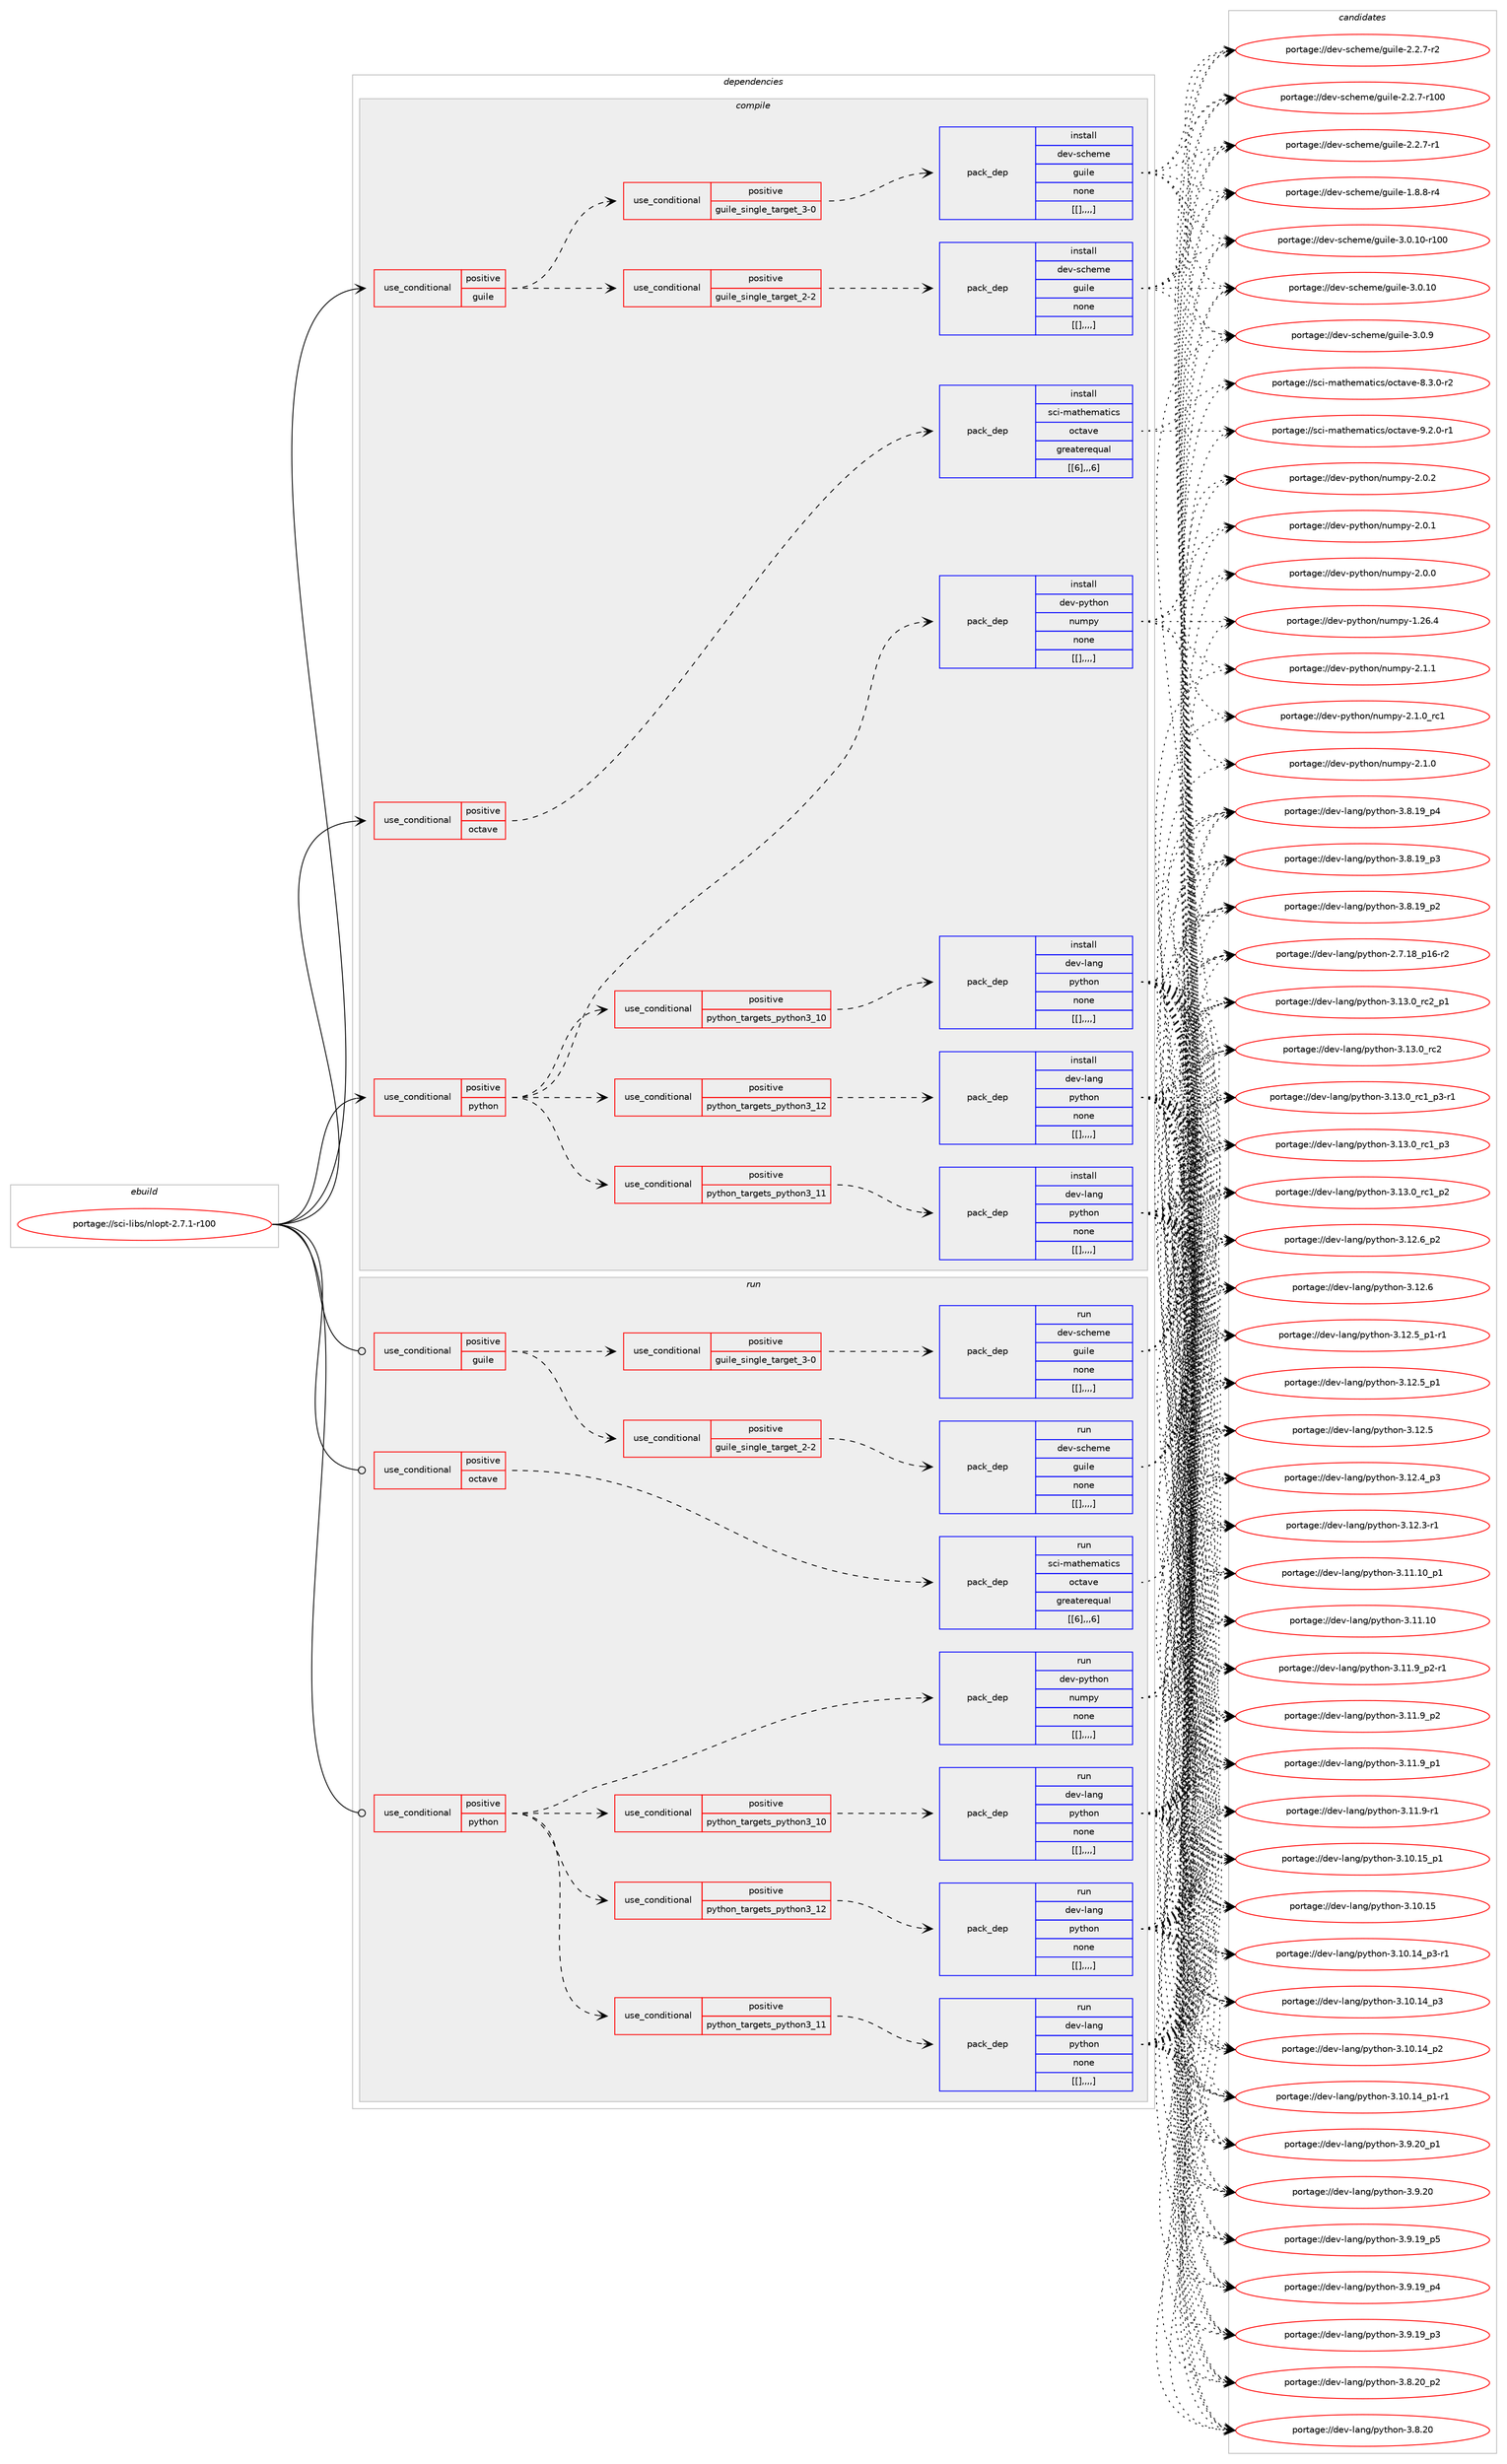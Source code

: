 digraph prolog {

# *************
# Graph options
# *************

newrank=true;
concentrate=true;
compound=true;
graph [rankdir=LR,fontname=Helvetica,fontsize=10,ranksep=1.5];#, ranksep=2.5, nodesep=0.2];
edge  [arrowhead=vee];
node  [fontname=Helvetica,fontsize=10];

# **********
# The ebuild
# **********

subgraph cluster_leftcol {
color=gray;
label=<<i>ebuild</i>>;
id [label="portage://sci-libs/nlopt-2.7.1-r100", color=red, width=4, href="../sci-libs/nlopt-2.7.1-r100.svg"];
}

# ****************
# The dependencies
# ****************

subgraph cluster_midcol {
color=gray;
label=<<i>dependencies</i>>;
subgraph cluster_compile {
fillcolor="#eeeeee";
style=filled;
label=<<i>compile</i>>;
subgraph cond110649 {
dependency413872 [label=<<TABLE BORDER="0" CELLBORDER="1" CELLSPACING="0" CELLPADDING="4"><TR><TD ROWSPAN="3" CELLPADDING="10">use_conditional</TD></TR><TR><TD>positive</TD></TR><TR><TD>guile</TD></TR></TABLE>>, shape=none, color=red];
subgraph cond110650 {
dependency413873 [label=<<TABLE BORDER="0" CELLBORDER="1" CELLSPACING="0" CELLPADDING="4"><TR><TD ROWSPAN="3" CELLPADDING="10">use_conditional</TD></TR><TR><TD>positive</TD></TR><TR><TD>guile_single_target_2-2</TD></TR></TABLE>>, shape=none, color=red];
subgraph pack300330 {
dependency413874 [label=<<TABLE BORDER="0" CELLBORDER="1" CELLSPACING="0" CELLPADDING="4" WIDTH="220"><TR><TD ROWSPAN="6" CELLPADDING="30">pack_dep</TD></TR><TR><TD WIDTH="110">install</TD></TR><TR><TD>dev-scheme</TD></TR><TR><TD>guile</TD></TR><TR><TD>none</TD></TR><TR><TD>[[],,,,]</TD></TR></TABLE>>, shape=none, color=blue];
}
dependency413873:e -> dependency413874:w [weight=20,style="dashed",arrowhead="vee"];
}
dependency413872:e -> dependency413873:w [weight=20,style="dashed",arrowhead="vee"];
subgraph cond110651 {
dependency413875 [label=<<TABLE BORDER="0" CELLBORDER="1" CELLSPACING="0" CELLPADDING="4"><TR><TD ROWSPAN="3" CELLPADDING="10">use_conditional</TD></TR><TR><TD>positive</TD></TR><TR><TD>guile_single_target_3-0</TD></TR></TABLE>>, shape=none, color=red];
subgraph pack300331 {
dependency413876 [label=<<TABLE BORDER="0" CELLBORDER="1" CELLSPACING="0" CELLPADDING="4" WIDTH="220"><TR><TD ROWSPAN="6" CELLPADDING="30">pack_dep</TD></TR><TR><TD WIDTH="110">install</TD></TR><TR><TD>dev-scheme</TD></TR><TR><TD>guile</TD></TR><TR><TD>none</TD></TR><TR><TD>[[],,,,]</TD></TR></TABLE>>, shape=none, color=blue];
}
dependency413875:e -> dependency413876:w [weight=20,style="dashed",arrowhead="vee"];
}
dependency413872:e -> dependency413875:w [weight=20,style="dashed",arrowhead="vee"];
}
id:e -> dependency413872:w [weight=20,style="solid",arrowhead="vee"];
subgraph cond110652 {
dependency413877 [label=<<TABLE BORDER="0" CELLBORDER="1" CELLSPACING="0" CELLPADDING="4"><TR><TD ROWSPAN="3" CELLPADDING="10">use_conditional</TD></TR><TR><TD>positive</TD></TR><TR><TD>octave</TD></TR></TABLE>>, shape=none, color=red];
subgraph pack300332 {
dependency413878 [label=<<TABLE BORDER="0" CELLBORDER="1" CELLSPACING="0" CELLPADDING="4" WIDTH="220"><TR><TD ROWSPAN="6" CELLPADDING="30">pack_dep</TD></TR><TR><TD WIDTH="110">install</TD></TR><TR><TD>sci-mathematics</TD></TR><TR><TD>octave</TD></TR><TR><TD>greaterequal</TD></TR><TR><TD>[[6],,,6]</TD></TR></TABLE>>, shape=none, color=blue];
}
dependency413877:e -> dependency413878:w [weight=20,style="dashed",arrowhead="vee"];
}
id:e -> dependency413877:w [weight=20,style="solid",arrowhead="vee"];
subgraph cond110653 {
dependency413879 [label=<<TABLE BORDER="0" CELLBORDER="1" CELLSPACING="0" CELLPADDING="4"><TR><TD ROWSPAN="3" CELLPADDING="10">use_conditional</TD></TR><TR><TD>positive</TD></TR><TR><TD>python</TD></TR></TABLE>>, shape=none, color=red];
subgraph cond110654 {
dependency413880 [label=<<TABLE BORDER="0" CELLBORDER="1" CELLSPACING="0" CELLPADDING="4"><TR><TD ROWSPAN="3" CELLPADDING="10">use_conditional</TD></TR><TR><TD>positive</TD></TR><TR><TD>python_targets_python3_10</TD></TR></TABLE>>, shape=none, color=red];
subgraph pack300333 {
dependency413881 [label=<<TABLE BORDER="0" CELLBORDER="1" CELLSPACING="0" CELLPADDING="4" WIDTH="220"><TR><TD ROWSPAN="6" CELLPADDING="30">pack_dep</TD></TR><TR><TD WIDTH="110">install</TD></TR><TR><TD>dev-lang</TD></TR><TR><TD>python</TD></TR><TR><TD>none</TD></TR><TR><TD>[[],,,,]</TD></TR></TABLE>>, shape=none, color=blue];
}
dependency413880:e -> dependency413881:w [weight=20,style="dashed",arrowhead="vee"];
}
dependency413879:e -> dependency413880:w [weight=20,style="dashed",arrowhead="vee"];
subgraph cond110655 {
dependency413882 [label=<<TABLE BORDER="0" CELLBORDER="1" CELLSPACING="0" CELLPADDING="4"><TR><TD ROWSPAN="3" CELLPADDING="10">use_conditional</TD></TR><TR><TD>positive</TD></TR><TR><TD>python_targets_python3_11</TD></TR></TABLE>>, shape=none, color=red];
subgraph pack300334 {
dependency413883 [label=<<TABLE BORDER="0" CELLBORDER="1" CELLSPACING="0" CELLPADDING="4" WIDTH="220"><TR><TD ROWSPAN="6" CELLPADDING="30">pack_dep</TD></TR><TR><TD WIDTH="110">install</TD></TR><TR><TD>dev-lang</TD></TR><TR><TD>python</TD></TR><TR><TD>none</TD></TR><TR><TD>[[],,,,]</TD></TR></TABLE>>, shape=none, color=blue];
}
dependency413882:e -> dependency413883:w [weight=20,style="dashed",arrowhead="vee"];
}
dependency413879:e -> dependency413882:w [weight=20,style="dashed",arrowhead="vee"];
subgraph cond110656 {
dependency413884 [label=<<TABLE BORDER="0" CELLBORDER="1" CELLSPACING="0" CELLPADDING="4"><TR><TD ROWSPAN="3" CELLPADDING="10">use_conditional</TD></TR><TR><TD>positive</TD></TR><TR><TD>python_targets_python3_12</TD></TR></TABLE>>, shape=none, color=red];
subgraph pack300335 {
dependency413885 [label=<<TABLE BORDER="0" CELLBORDER="1" CELLSPACING="0" CELLPADDING="4" WIDTH="220"><TR><TD ROWSPAN="6" CELLPADDING="30">pack_dep</TD></TR><TR><TD WIDTH="110">install</TD></TR><TR><TD>dev-lang</TD></TR><TR><TD>python</TD></TR><TR><TD>none</TD></TR><TR><TD>[[],,,,]</TD></TR></TABLE>>, shape=none, color=blue];
}
dependency413884:e -> dependency413885:w [weight=20,style="dashed",arrowhead="vee"];
}
dependency413879:e -> dependency413884:w [weight=20,style="dashed",arrowhead="vee"];
subgraph pack300336 {
dependency413886 [label=<<TABLE BORDER="0" CELLBORDER="1" CELLSPACING="0" CELLPADDING="4" WIDTH="220"><TR><TD ROWSPAN="6" CELLPADDING="30">pack_dep</TD></TR><TR><TD WIDTH="110">install</TD></TR><TR><TD>dev-python</TD></TR><TR><TD>numpy</TD></TR><TR><TD>none</TD></TR><TR><TD>[[],,,,]</TD></TR></TABLE>>, shape=none, color=blue];
}
dependency413879:e -> dependency413886:w [weight=20,style="dashed",arrowhead="vee"];
}
id:e -> dependency413879:w [weight=20,style="solid",arrowhead="vee"];
}
subgraph cluster_compileandrun {
fillcolor="#eeeeee";
style=filled;
label=<<i>compile and run</i>>;
}
subgraph cluster_run {
fillcolor="#eeeeee";
style=filled;
label=<<i>run</i>>;
subgraph cond110657 {
dependency413887 [label=<<TABLE BORDER="0" CELLBORDER="1" CELLSPACING="0" CELLPADDING="4"><TR><TD ROWSPAN="3" CELLPADDING="10">use_conditional</TD></TR><TR><TD>positive</TD></TR><TR><TD>guile</TD></TR></TABLE>>, shape=none, color=red];
subgraph cond110658 {
dependency413888 [label=<<TABLE BORDER="0" CELLBORDER="1" CELLSPACING="0" CELLPADDING="4"><TR><TD ROWSPAN="3" CELLPADDING="10">use_conditional</TD></TR><TR><TD>positive</TD></TR><TR><TD>guile_single_target_2-2</TD></TR></TABLE>>, shape=none, color=red];
subgraph pack300337 {
dependency413889 [label=<<TABLE BORDER="0" CELLBORDER="1" CELLSPACING="0" CELLPADDING="4" WIDTH="220"><TR><TD ROWSPAN="6" CELLPADDING="30">pack_dep</TD></TR><TR><TD WIDTH="110">run</TD></TR><TR><TD>dev-scheme</TD></TR><TR><TD>guile</TD></TR><TR><TD>none</TD></TR><TR><TD>[[],,,,]</TD></TR></TABLE>>, shape=none, color=blue];
}
dependency413888:e -> dependency413889:w [weight=20,style="dashed",arrowhead="vee"];
}
dependency413887:e -> dependency413888:w [weight=20,style="dashed",arrowhead="vee"];
subgraph cond110659 {
dependency413890 [label=<<TABLE BORDER="0" CELLBORDER="1" CELLSPACING="0" CELLPADDING="4"><TR><TD ROWSPAN="3" CELLPADDING="10">use_conditional</TD></TR><TR><TD>positive</TD></TR><TR><TD>guile_single_target_3-0</TD></TR></TABLE>>, shape=none, color=red];
subgraph pack300338 {
dependency413891 [label=<<TABLE BORDER="0" CELLBORDER="1" CELLSPACING="0" CELLPADDING="4" WIDTH="220"><TR><TD ROWSPAN="6" CELLPADDING="30">pack_dep</TD></TR><TR><TD WIDTH="110">run</TD></TR><TR><TD>dev-scheme</TD></TR><TR><TD>guile</TD></TR><TR><TD>none</TD></TR><TR><TD>[[],,,,]</TD></TR></TABLE>>, shape=none, color=blue];
}
dependency413890:e -> dependency413891:w [weight=20,style="dashed",arrowhead="vee"];
}
dependency413887:e -> dependency413890:w [weight=20,style="dashed",arrowhead="vee"];
}
id:e -> dependency413887:w [weight=20,style="solid",arrowhead="odot"];
subgraph cond110660 {
dependency413892 [label=<<TABLE BORDER="0" CELLBORDER="1" CELLSPACING="0" CELLPADDING="4"><TR><TD ROWSPAN="3" CELLPADDING="10">use_conditional</TD></TR><TR><TD>positive</TD></TR><TR><TD>octave</TD></TR></TABLE>>, shape=none, color=red];
subgraph pack300339 {
dependency413893 [label=<<TABLE BORDER="0" CELLBORDER="1" CELLSPACING="0" CELLPADDING="4" WIDTH="220"><TR><TD ROWSPAN="6" CELLPADDING="30">pack_dep</TD></TR><TR><TD WIDTH="110">run</TD></TR><TR><TD>sci-mathematics</TD></TR><TR><TD>octave</TD></TR><TR><TD>greaterequal</TD></TR><TR><TD>[[6],,,6]</TD></TR></TABLE>>, shape=none, color=blue];
}
dependency413892:e -> dependency413893:w [weight=20,style="dashed",arrowhead="vee"];
}
id:e -> dependency413892:w [weight=20,style="solid",arrowhead="odot"];
subgraph cond110661 {
dependency413894 [label=<<TABLE BORDER="0" CELLBORDER="1" CELLSPACING="0" CELLPADDING="4"><TR><TD ROWSPAN="3" CELLPADDING="10">use_conditional</TD></TR><TR><TD>positive</TD></TR><TR><TD>python</TD></TR></TABLE>>, shape=none, color=red];
subgraph cond110662 {
dependency413895 [label=<<TABLE BORDER="0" CELLBORDER="1" CELLSPACING="0" CELLPADDING="4"><TR><TD ROWSPAN="3" CELLPADDING="10">use_conditional</TD></TR><TR><TD>positive</TD></TR><TR><TD>python_targets_python3_10</TD></TR></TABLE>>, shape=none, color=red];
subgraph pack300340 {
dependency413896 [label=<<TABLE BORDER="0" CELLBORDER="1" CELLSPACING="0" CELLPADDING="4" WIDTH="220"><TR><TD ROWSPAN="6" CELLPADDING="30">pack_dep</TD></TR><TR><TD WIDTH="110">run</TD></TR><TR><TD>dev-lang</TD></TR><TR><TD>python</TD></TR><TR><TD>none</TD></TR><TR><TD>[[],,,,]</TD></TR></TABLE>>, shape=none, color=blue];
}
dependency413895:e -> dependency413896:w [weight=20,style="dashed",arrowhead="vee"];
}
dependency413894:e -> dependency413895:w [weight=20,style="dashed",arrowhead="vee"];
subgraph cond110663 {
dependency413897 [label=<<TABLE BORDER="0" CELLBORDER="1" CELLSPACING="0" CELLPADDING="4"><TR><TD ROWSPAN="3" CELLPADDING="10">use_conditional</TD></TR><TR><TD>positive</TD></TR><TR><TD>python_targets_python3_11</TD></TR></TABLE>>, shape=none, color=red];
subgraph pack300341 {
dependency413898 [label=<<TABLE BORDER="0" CELLBORDER="1" CELLSPACING="0" CELLPADDING="4" WIDTH="220"><TR><TD ROWSPAN="6" CELLPADDING="30">pack_dep</TD></TR><TR><TD WIDTH="110">run</TD></TR><TR><TD>dev-lang</TD></TR><TR><TD>python</TD></TR><TR><TD>none</TD></TR><TR><TD>[[],,,,]</TD></TR></TABLE>>, shape=none, color=blue];
}
dependency413897:e -> dependency413898:w [weight=20,style="dashed",arrowhead="vee"];
}
dependency413894:e -> dependency413897:w [weight=20,style="dashed",arrowhead="vee"];
subgraph cond110664 {
dependency413899 [label=<<TABLE BORDER="0" CELLBORDER="1" CELLSPACING="0" CELLPADDING="4"><TR><TD ROWSPAN="3" CELLPADDING="10">use_conditional</TD></TR><TR><TD>positive</TD></TR><TR><TD>python_targets_python3_12</TD></TR></TABLE>>, shape=none, color=red];
subgraph pack300342 {
dependency413900 [label=<<TABLE BORDER="0" CELLBORDER="1" CELLSPACING="0" CELLPADDING="4" WIDTH="220"><TR><TD ROWSPAN="6" CELLPADDING="30">pack_dep</TD></TR><TR><TD WIDTH="110">run</TD></TR><TR><TD>dev-lang</TD></TR><TR><TD>python</TD></TR><TR><TD>none</TD></TR><TR><TD>[[],,,,]</TD></TR></TABLE>>, shape=none, color=blue];
}
dependency413899:e -> dependency413900:w [weight=20,style="dashed",arrowhead="vee"];
}
dependency413894:e -> dependency413899:w [weight=20,style="dashed",arrowhead="vee"];
subgraph pack300343 {
dependency413901 [label=<<TABLE BORDER="0" CELLBORDER="1" CELLSPACING="0" CELLPADDING="4" WIDTH="220"><TR><TD ROWSPAN="6" CELLPADDING="30">pack_dep</TD></TR><TR><TD WIDTH="110">run</TD></TR><TR><TD>dev-python</TD></TR><TR><TD>numpy</TD></TR><TR><TD>none</TD></TR><TR><TD>[[],,,,]</TD></TR></TABLE>>, shape=none, color=blue];
}
dependency413894:e -> dependency413901:w [weight=20,style="dashed",arrowhead="vee"];
}
id:e -> dependency413894:w [weight=20,style="solid",arrowhead="odot"];
}
}

# **************
# The candidates
# **************

subgraph cluster_choices {
rank=same;
color=gray;
label=<<i>candidates</i>>;

subgraph choice300330 {
color=black;
nodesep=1;
choice1001011184511599104101109101471031171051081014551464846494845114494848 [label="portage://dev-scheme/guile-3.0.10-r100", color=red, width=4,href="../dev-scheme/guile-3.0.10-r100.svg"];
choice10010111845115991041011091014710311710510810145514648464948 [label="portage://dev-scheme/guile-3.0.10", color=red, width=4,href="../dev-scheme/guile-3.0.10.svg"];
choice100101118451159910410110910147103117105108101455146484657 [label="portage://dev-scheme/guile-3.0.9", color=red, width=4,href="../dev-scheme/guile-3.0.9.svg"];
choice1001011184511599104101109101471031171051081014550465046554511450 [label="portage://dev-scheme/guile-2.2.7-r2", color=red, width=4,href="../dev-scheme/guile-2.2.7-r2.svg"];
choice10010111845115991041011091014710311710510810145504650465545114494848 [label="portage://dev-scheme/guile-2.2.7-r100", color=red, width=4,href="../dev-scheme/guile-2.2.7-r100.svg"];
choice1001011184511599104101109101471031171051081014550465046554511449 [label="portage://dev-scheme/guile-2.2.7-r1", color=red, width=4,href="../dev-scheme/guile-2.2.7-r1.svg"];
choice1001011184511599104101109101471031171051081014549465646564511452 [label="portage://dev-scheme/guile-1.8.8-r4", color=red, width=4,href="../dev-scheme/guile-1.8.8-r4.svg"];
dependency413874:e -> choice1001011184511599104101109101471031171051081014551464846494845114494848:w [style=dotted,weight="100"];
dependency413874:e -> choice10010111845115991041011091014710311710510810145514648464948:w [style=dotted,weight="100"];
dependency413874:e -> choice100101118451159910410110910147103117105108101455146484657:w [style=dotted,weight="100"];
dependency413874:e -> choice1001011184511599104101109101471031171051081014550465046554511450:w [style=dotted,weight="100"];
dependency413874:e -> choice10010111845115991041011091014710311710510810145504650465545114494848:w [style=dotted,weight="100"];
dependency413874:e -> choice1001011184511599104101109101471031171051081014550465046554511449:w [style=dotted,weight="100"];
dependency413874:e -> choice1001011184511599104101109101471031171051081014549465646564511452:w [style=dotted,weight="100"];
}
subgraph choice300331 {
color=black;
nodesep=1;
choice1001011184511599104101109101471031171051081014551464846494845114494848 [label="portage://dev-scheme/guile-3.0.10-r100", color=red, width=4,href="../dev-scheme/guile-3.0.10-r100.svg"];
choice10010111845115991041011091014710311710510810145514648464948 [label="portage://dev-scheme/guile-3.0.10", color=red, width=4,href="../dev-scheme/guile-3.0.10.svg"];
choice100101118451159910410110910147103117105108101455146484657 [label="portage://dev-scheme/guile-3.0.9", color=red, width=4,href="../dev-scheme/guile-3.0.9.svg"];
choice1001011184511599104101109101471031171051081014550465046554511450 [label="portage://dev-scheme/guile-2.2.7-r2", color=red, width=4,href="../dev-scheme/guile-2.2.7-r2.svg"];
choice10010111845115991041011091014710311710510810145504650465545114494848 [label="portage://dev-scheme/guile-2.2.7-r100", color=red, width=4,href="../dev-scheme/guile-2.2.7-r100.svg"];
choice1001011184511599104101109101471031171051081014550465046554511449 [label="portage://dev-scheme/guile-2.2.7-r1", color=red, width=4,href="../dev-scheme/guile-2.2.7-r1.svg"];
choice1001011184511599104101109101471031171051081014549465646564511452 [label="portage://dev-scheme/guile-1.8.8-r4", color=red, width=4,href="../dev-scheme/guile-1.8.8-r4.svg"];
dependency413876:e -> choice1001011184511599104101109101471031171051081014551464846494845114494848:w [style=dotted,weight="100"];
dependency413876:e -> choice10010111845115991041011091014710311710510810145514648464948:w [style=dotted,weight="100"];
dependency413876:e -> choice100101118451159910410110910147103117105108101455146484657:w [style=dotted,weight="100"];
dependency413876:e -> choice1001011184511599104101109101471031171051081014550465046554511450:w [style=dotted,weight="100"];
dependency413876:e -> choice10010111845115991041011091014710311710510810145504650465545114494848:w [style=dotted,weight="100"];
dependency413876:e -> choice1001011184511599104101109101471031171051081014550465046554511449:w [style=dotted,weight="100"];
dependency413876:e -> choice1001011184511599104101109101471031171051081014549465646564511452:w [style=dotted,weight="100"];
}
subgraph choice300332 {
color=black;
nodesep=1;
choice11599105451099711610410110997116105991154711199116971181014557465046484511449 [label="portage://sci-mathematics/octave-9.2.0-r1", color=red, width=4,href="../sci-mathematics/octave-9.2.0-r1.svg"];
choice11599105451099711610410110997116105991154711199116971181014556465146484511450 [label="portage://sci-mathematics/octave-8.3.0-r2", color=red, width=4,href="../sci-mathematics/octave-8.3.0-r2.svg"];
dependency413878:e -> choice11599105451099711610410110997116105991154711199116971181014557465046484511449:w [style=dotted,weight="100"];
dependency413878:e -> choice11599105451099711610410110997116105991154711199116971181014556465146484511450:w [style=dotted,weight="100"];
}
subgraph choice300333 {
color=black;
nodesep=1;
choice100101118451089711010347112121116104111110455146495146489511499509511249 [label="portage://dev-lang/python-3.13.0_rc2_p1", color=red, width=4,href="../dev-lang/python-3.13.0_rc2_p1.svg"];
choice10010111845108971101034711212111610411111045514649514648951149950 [label="portage://dev-lang/python-3.13.0_rc2", color=red, width=4,href="../dev-lang/python-3.13.0_rc2.svg"];
choice1001011184510897110103471121211161041111104551464951464895114994995112514511449 [label="portage://dev-lang/python-3.13.0_rc1_p3-r1", color=red, width=4,href="../dev-lang/python-3.13.0_rc1_p3-r1.svg"];
choice100101118451089711010347112121116104111110455146495146489511499499511251 [label="portage://dev-lang/python-3.13.0_rc1_p3", color=red, width=4,href="../dev-lang/python-3.13.0_rc1_p3.svg"];
choice100101118451089711010347112121116104111110455146495146489511499499511250 [label="portage://dev-lang/python-3.13.0_rc1_p2", color=red, width=4,href="../dev-lang/python-3.13.0_rc1_p2.svg"];
choice100101118451089711010347112121116104111110455146495046549511250 [label="portage://dev-lang/python-3.12.6_p2", color=red, width=4,href="../dev-lang/python-3.12.6_p2.svg"];
choice10010111845108971101034711212111610411111045514649504654 [label="portage://dev-lang/python-3.12.6", color=red, width=4,href="../dev-lang/python-3.12.6.svg"];
choice1001011184510897110103471121211161041111104551464950465395112494511449 [label="portage://dev-lang/python-3.12.5_p1-r1", color=red, width=4,href="../dev-lang/python-3.12.5_p1-r1.svg"];
choice100101118451089711010347112121116104111110455146495046539511249 [label="portage://dev-lang/python-3.12.5_p1", color=red, width=4,href="../dev-lang/python-3.12.5_p1.svg"];
choice10010111845108971101034711212111610411111045514649504653 [label="portage://dev-lang/python-3.12.5", color=red, width=4,href="../dev-lang/python-3.12.5.svg"];
choice100101118451089711010347112121116104111110455146495046529511251 [label="portage://dev-lang/python-3.12.4_p3", color=red, width=4,href="../dev-lang/python-3.12.4_p3.svg"];
choice100101118451089711010347112121116104111110455146495046514511449 [label="portage://dev-lang/python-3.12.3-r1", color=red, width=4,href="../dev-lang/python-3.12.3-r1.svg"];
choice10010111845108971101034711212111610411111045514649494649489511249 [label="portage://dev-lang/python-3.11.10_p1", color=red, width=4,href="../dev-lang/python-3.11.10_p1.svg"];
choice1001011184510897110103471121211161041111104551464949464948 [label="portage://dev-lang/python-3.11.10", color=red, width=4,href="../dev-lang/python-3.11.10.svg"];
choice1001011184510897110103471121211161041111104551464949465795112504511449 [label="portage://dev-lang/python-3.11.9_p2-r1", color=red, width=4,href="../dev-lang/python-3.11.9_p2-r1.svg"];
choice100101118451089711010347112121116104111110455146494946579511250 [label="portage://dev-lang/python-3.11.9_p2", color=red, width=4,href="../dev-lang/python-3.11.9_p2.svg"];
choice100101118451089711010347112121116104111110455146494946579511249 [label="portage://dev-lang/python-3.11.9_p1", color=red, width=4,href="../dev-lang/python-3.11.9_p1.svg"];
choice100101118451089711010347112121116104111110455146494946574511449 [label="portage://dev-lang/python-3.11.9-r1", color=red, width=4,href="../dev-lang/python-3.11.9-r1.svg"];
choice10010111845108971101034711212111610411111045514649484649539511249 [label="portage://dev-lang/python-3.10.15_p1", color=red, width=4,href="../dev-lang/python-3.10.15_p1.svg"];
choice1001011184510897110103471121211161041111104551464948464953 [label="portage://dev-lang/python-3.10.15", color=red, width=4,href="../dev-lang/python-3.10.15.svg"];
choice100101118451089711010347112121116104111110455146494846495295112514511449 [label="portage://dev-lang/python-3.10.14_p3-r1", color=red, width=4,href="../dev-lang/python-3.10.14_p3-r1.svg"];
choice10010111845108971101034711212111610411111045514649484649529511251 [label="portage://dev-lang/python-3.10.14_p3", color=red, width=4,href="../dev-lang/python-3.10.14_p3.svg"];
choice10010111845108971101034711212111610411111045514649484649529511250 [label="portage://dev-lang/python-3.10.14_p2", color=red, width=4,href="../dev-lang/python-3.10.14_p2.svg"];
choice100101118451089711010347112121116104111110455146494846495295112494511449 [label="portage://dev-lang/python-3.10.14_p1-r1", color=red, width=4,href="../dev-lang/python-3.10.14_p1-r1.svg"];
choice100101118451089711010347112121116104111110455146574650489511249 [label="portage://dev-lang/python-3.9.20_p1", color=red, width=4,href="../dev-lang/python-3.9.20_p1.svg"];
choice10010111845108971101034711212111610411111045514657465048 [label="portage://dev-lang/python-3.9.20", color=red, width=4,href="../dev-lang/python-3.9.20.svg"];
choice100101118451089711010347112121116104111110455146574649579511253 [label="portage://dev-lang/python-3.9.19_p5", color=red, width=4,href="../dev-lang/python-3.9.19_p5.svg"];
choice100101118451089711010347112121116104111110455146574649579511252 [label="portage://dev-lang/python-3.9.19_p4", color=red, width=4,href="../dev-lang/python-3.9.19_p4.svg"];
choice100101118451089711010347112121116104111110455146574649579511251 [label="portage://dev-lang/python-3.9.19_p3", color=red, width=4,href="../dev-lang/python-3.9.19_p3.svg"];
choice100101118451089711010347112121116104111110455146564650489511250 [label="portage://dev-lang/python-3.8.20_p2", color=red, width=4,href="../dev-lang/python-3.8.20_p2.svg"];
choice10010111845108971101034711212111610411111045514656465048 [label="portage://dev-lang/python-3.8.20", color=red, width=4,href="../dev-lang/python-3.8.20.svg"];
choice100101118451089711010347112121116104111110455146564649579511252 [label="portage://dev-lang/python-3.8.19_p4", color=red, width=4,href="../dev-lang/python-3.8.19_p4.svg"];
choice100101118451089711010347112121116104111110455146564649579511251 [label="portage://dev-lang/python-3.8.19_p3", color=red, width=4,href="../dev-lang/python-3.8.19_p3.svg"];
choice100101118451089711010347112121116104111110455146564649579511250 [label="portage://dev-lang/python-3.8.19_p2", color=red, width=4,href="../dev-lang/python-3.8.19_p2.svg"];
choice100101118451089711010347112121116104111110455046554649569511249544511450 [label="portage://dev-lang/python-2.7.18_p16-r2", color=red, width=4,href="../dev-lang/python-2.7.18_p16-r2.svg"];
dependency413881:e -> choice100101118451089711010347112121116104111110455146495146489511499509511249:w [style=dotted,weight="100"];
dependency413881:e -> choice10010111845108971101034711212111610411111045514649514648951149950:w [style=dotted,weight="100"];
dependency413881:e -> choice1001011184510897110103471121211161041111104551464951464895114994995112514511449:w [style=dotted,weight="100"];
dependency413881:e -> choice100101118451089711010347112121116104111110455146495146489511499499511251:w [style=dotted,weight="100"];
dependency413881:e -> choice100101118451089711010347112121116104111110455146495146489511499499511250:w [style=dotted,weight="100"];
dependency413881:e -> choice100101118451089711010347112121116104111110455146495046549511250:w [style=dotted,weight="100"];
dependency413881:e -> choice10010111845108971101034711212111610411111045514649504654:w [style=dotted,weight="100"];
dependency413881:e -> choice1001011184510897110103471121211161041111104551464950465395112494511449:w [style=dotted,weight="100"];
dependency413881:e -> choice100101118451089711010347112121116104111110455146495046539511249:w [style=dotted,weight="100"];
dependency413881:e -> choice10010111845108971101034711212111610411111045514649504653:w [style=dotted,weight="100"];
dependency413881:e -> choice100101118451089711010347112121116104111110455146495046529511251:w [style=dotted,weight="100"];
dependency413881:e -> choice100101118451089711010347112121116104111110455146495046514511449:w [style=dotted,weight="100"];
dependency413881:e -> choice10010111845108971101034711212111610411111045514649494649489511249:w [style=dotted,weight="100"];
dependency413881:e -> choice1001011184510897110103471121211161041111104551464949464948:w [style=dotted,weight="100"];
dependency413881:e -> choice1001011184510897110103471121211161041111104551464949465795112504511449:w [style=dotted,weight="100"];
dependency413881:e -> choice100101118451089711010347112121116104111110455146494946579511250:w [style=dotted,weight="100"];
dependency413881:e -> choice100101118451089711010347112121116104111110455146494946579511249:w [style=dotted,weight="100"];
dependency413881:e -> choice100101118451089711010347112121116104111110455146494946574511449:w [style=dotted,weight="100"];
dependency413881:e -> choice10010111845108971101034711212111610411111045514649484649539511249:w [style=dotted,weight="100"];
dependency413881:e -> choice1001011184510897110103471121211161041111104551464948464953:w [style=dotted,weight="100"];
dependency413881:e -> choice100101118451089711010347112121116104111110455146494846495295112514511449:w [style=dotted,weight="100"];
dependency413881:e -> choice10010111845108971101034711212111610411111045514649484649529511251:w [style=dotted,weight="100"];
dependency413881:e -> choice10010111845108971101034711212111610411111045514649484649529511250:w [style=dotted,weight="100"];
dependency413881:e -> choice100101118451089711010347112121116104111110455146494846495295112494511449:w [style=dotted,weight="100"];
dependency413881:e -> choice100101118451089711010347112121116104111110455146574650489511249:w [style=dotted,weight="100"];
dependency413881:e -> choice10010111845108971101034711212111610411111045514657465048:w [style=dotted,weight="100"];
dependency413881:e -> choice100101118451089711010347112121116104111110455146574649579511253:w [style=dotted,weight="100"];
dependency413881:e -> choice100101118451089711010347112121116104111110455146574649579511252:w [style=dotted,weight="100"];
dependency413881:e -> choice100101118451089711010347112121116104111110455146574649579511251:w [style=dotted,weight="100"];
dependency413881:e -> choice100101118451089711010347112121116104111110455146564650489511250:w [style=dotted,weight="100"];
dependency413881:e -> choice10010111845108971101034711212111610411111045514656465048:w [style=dotted,weight="100"];
dependency413881:e -> choice100101118451089711010347112121116104111110455146564649579511252:w [style=dotted,weight="100"];
dependency413881:e -> choice100101118451089711010347112121116104111110455146564649579511251:w [style=dotted,weight="100"];
dependency413881:e -> choice100101118451089711010347112121116104111110455146564649579511250:w [style=dotted,weight="100"];
dependency413881:e -> choice100101118451089711010347112121116104111110455046554649569511249544511450:w [style=dotted,weight="100"];
}
subgraph choice300334 {
color=black;
nodesep=1;
choice100101118451089711010347112121116104111110455146495146489511499509511249 [label="portage://dev-lang/python-3.13.0_rc2_p1", color=red, width=4,href="../dev-lang/python-3.13.0_rc2_p1.svg"];
choice10010111845108971101034711212111610411111045514649514648951149950 [label="portage://dev-lang/python-3.13.0_rc2", color=red, width=4,href="../dev-lang/python-3.13.0_rc2.svg"];
choice1001011184510897110103471121211161041111104551464951464895114994995112514511449 [label="portage://dev-lang/python-3.13.0_rc1_p3-r1", color=red, width=4,href="../dev-lang/python-3.13.0_rc1_p3-r1.svg"];
choice100101118451089711010347112121116104111110455146495146489511499499511251 [label="portage://dev-lang/python-3.13.0_rc1_p3", color=red, width=4,href="../dev-lang/python-3.13.0_rc1_p3.svg"];
choice100101118451089711010347112121116104111110455146495146489511499499511250 [label="portage://dev-lang/python-3.13.0_rc1_p2", color=red, width=4,href="../dev-lang/python-3.13.0_rc1_p2.svg"];
choice100101118451089711010347112121116104111110455146495046549511250 [label="portage://dev-lang/python-3.12.6_p2", color=red, width=4,href="../dev-lang/python-3.12.6_p2.svg"];
choice10010111845108971101034711212111610411111045514649504654 [label="portage://dev-lang/python-3.12.6", color=red, width=4,href="../dev-lang/python-3.12.6.svg"];
choice1001011184510897110103471121211161041111104551464950465395112494511449 [label="portage://dev-lang/python-3.12.5_p1-r1", color=red, width=4,href="../dev-lang/python-3.12.5_p1-r1.svg"];
choice100101118451089711010347112121116104111110455146495046539511249 [label="portage://dev-lang/python-3.12.5_p1", color=red, width=4,href="../dev-lang/python-3.12.5_p1.svg"];
choice10010111845108971101034711212111610411111045514649504653 [label="portage://dev-lang/python-3.12.5", color=red, width=4,href="../dev-lang/python-3.12.5.svg"];
choice100101118451089711010347112121116104111110455146495046529511251 [label="portage://dev-lang/python-3.12.4_p3", color=red, width=4,href="../dev-lang/python-3.12.4_p3.svg"];
choice100101118451089711010347112121116104111110455146495046514511449 [label="portage://dev-lang/python-3.12.3-r1", color=red, width=4,href="../dev-lang/python-3.12.3-r1.svg"];
choice10010111845108971101034711212111610411111045514649494649489511249 [label="portage://dev-lang/python-3.11.10_p1", color=red, width=4,href="../dev-lang/python-3.11.10_p1.svg"];
choice1001011184510897110103471121211161041111104551464949464948 [label="portage://dev-lang/python-3.11.10", color=red, width=4,href="../dev-lang/python-3.11.10.svg"];
choice1001011184510897110103471121211161041111104551464949465795112504511449 [label="portage://dev-lang/python-3.11.9_p2-r1", color=red, width=4,href="../dev-lang/python-3.11.9_p2-r1.svg"];
choice100101118451089711010347112121116104111110455146494946579511250 [label="portage://dev-lang/python-3.11.9_p2", color=red, width=4,href="../dev-lang/python-3.11.9_p2.svg"];
choice100101118451089711010347112121116104111110455146494946579511249 [label="portage://dev-lang/python-3.11.9_p1", color=red, width=4,href="../dev-lang/python-3.11.9_p1.svg"];
choice100101118451089711010347112121116104111110455146494946574511449 [label="portage://dev-lang/python-3.11.9-r1", color=red, width=4,href="../dev-lang/python-3.11.9-r1.svg"];
choice10010111845108971101034711212111610411111045514649484649539511249 [label="portage://dev-lang/python-3.10.15_p1", color=red, width=4,href="../dev-lang/python-3.10.15_p1.svg"];
choice1001011184510897110103471121211161041111104551464948464953 [label="portage://dev-lang/python-3.10.15", color=red, width=4,href="../dev-lang/python-3.10.15.svg"];
choice100101118451089711010347112121116104111110455146494846495295112514511449 [label="portage://dev-lang/python-3.10.14_p3-r1", color=red, width=4,href="../dev-lang/python-3.10.14_p3-r1.svg"];
choice10010111845108971101034711212111610411111045514649484649529511251 [label="portage://dev-lang/python-3.10.14_p3", color=red, width=4,href="../dev-lang/python-3.10.14_p3.svg"];
choice10010111845108971101034711212111610411111045514649484649529511250 [label="portage://dev-lang/python-3.10.14_p2", color=red, width=4,href="../dev-lang/python-3.10.14_p2.svg"];
choice100101118451089711010347112121116104111110455146494846495295112494511449 [label="portage://dev-lang/python-3.10.14_p1-r1", color=red, width=4,href="../dev-lang/python-3.10.14_p1-r1.svg"];
choice100101118451089711010347112121116104111110455146574650489511249 [label="portage://dev-lang/python-3.9.20_p1", color=red, width=4,href="../dev-lang/python-3.9.20_p1.svg"];
choice10010111845108971101034711212111610411111045514657465048 [label="portage://dev-lang/python-3.9.20", color=red, width=4,href="../dev-lang/python-3.9.20.svg"];
choice100101118451089711010347112121116104111110455146574649579511253 [label="portage://dev-lang/python-3.9.19_p5", color=red, width=4,href="../dev-lang/python-3.9.19_p5.svg"];
choice100101118451089711010347112121116104111110455146574649579511252 [label="portage://dev-lang/python-3.9.19_p4", color=red, width=4,href="../dev-lang/python-3.9.19_p4.svg"];
choice100101118451089711010347112121116104111110455146574649579511251 [label="portage://dev-lang/python-3.9.19_p3", color=red, width=4,href="../dev-lang/python-3.9.19_p3.svg"];
choice100101118451089711010347112121116104111110455146564650489511250 [label="portage://dev-lang/python-3.8.20_p2", color=red, width=4,href="../dev-lang/python-3.8.20_p2.svg"];
choice10010111845108971101034711212111610411111045514656465048 [label="portage://dev-lang/python-3.8.20", color=red, width=4,href="../dev-lang/python-3.8.20.svg"];
choice100101118451089711010347112121116104111110455146564649579511252 [label="portage://dev-lang/python-3.8.19_p4", color=red, width=4,href="../dev-lang/python-3.8.19_p4.svg"];
choice100101118451089711010347112121116104111110455146564649579511251 [label="portage://dev-lang/python-3.8.19_p3", color=red, width=4,href="../dev-lang/python-3.8.19_p3.svg"];
choice100101118451089711010347112121116104111110455146564649579511250 [label="portage://dev-lang/python-3.8.19_p2", color=red, width=4,href="../dev-lang/python-3.8.19_p2.svg"];
choice100101118451089711010347112121116104111110455046554649569511249544511450 [label="portage://dev-lang/python-2.7.18_p16-r2", color=red, width=4,href="../dev-lang/python-2.7.18_p16-r2.svg"];
dependency413883:e -> choice100101118451089711010347112121116104111110455146495146489511499509511249:w [style=dotted,weight="100"];
dependency413883:e -> choice10010111845108971101034711212111610411111045514649514648951149950:w [style=dotted,weight="100"];
dependency413883:e -> choice1001011184510897110103471121211161041111104551464951464895114994995112514511449:w [style=dotted,weight="100"];
dependency413883:e -> choice100101118451089711010347112121116104111110455146495146489511499499511251:w [style=dotted,weight="100"];
dependency413883:e -> choice100101118451089711010347112121116104111110455146495146489511499499511250:w [style=dotted,weight="100"];
dependency413883:e -> choice100101118451089711010347112121116104111110455146495046549511250:w [style=dotted,weight="100"];
dependency413883:e -> choice10010111845108971101034711212111610411111045514649504654:w [style=dotted,weight="100"];
dependency413883:e -> choice1001011184510897110103471121211161041111104551464950465395112494511449:w [style=dotted,weight="100"];
dependency413883:e -> choice100101118451089711010347112121116104111110455146495046539511249:w [style=dotted,weight="100"];
dependency413883:e -> choice10010111845108971101034711212111610411111045514649504653:w [style=dotted,weight="100"];
dependency413883:e -> choice100101118451089711010347112121116104111110455146495046529511251:w [style=dotted,weight="100"];
dependency413883:e -> choice100101118451089711010347112121116104111110455146495046514511449:w [style=dotted,weight="100"];
dependency413883:e -> choice10010111845108971101034711212111610411111045514649494649489511249:w [style=dotted,weight="100"];
dependency413883:e -> choice1001011184510897110103471121211161041111104551464949464948:w [style=dotted,weight="100"];
dependency413883:e -> choice1001011184510897110103471121211161041111104551464949465795112504511449:w [style=dotted,weight="100"];
dependency413883:e -> choice100101118451089711010347112121116104111110455146494946579511250:w [style=dotted,weight="100"];
dependency413883:e -> choice100101118451089711010347112121116104111110455146494946579511249:w [style=dotted,weight="100"];
dependency413883:e -> choice100101118451089711010347112121116104111110455146494946574511449:w [style=dotted,weight="100"];
dependency413883:e -> choice10010111845108971101034711212111610411111045514649484649539511249:w [style=dotted,weight="100"];
dependency413883:e -> choice1001011184510897110103471121211161041111104551464948464953:w [style=dotted,weight="100"];
dependency413883:e -> choice100101118451089711010347112121116104111110455146494846495295112514511449:w [style=dotted,weight="100"];
dependency413883:e -> choice10010111845108971101034711212111610411111045514649484649529511251:w [style=dotted,weight="100"];
dependency413883:e -> choice10010111845108971101034711212111610411111045514649484649529511250:w [style=dotted,weight="100"];
dependency413883:e -> choice100101118451089711010347112121116104111110455146494846495295112494511449:w [style=dotted,weight="100"];
dependency413883:e -> choice100101118451089711010347112121116104111110455146574650489511249:w [style=dotted,weight="100"];
dependency413883:e -> choice10010111845108971101034711212111610411111045514657465048:w [style=dotted,weight="100"];
dependency413883:e -> choice100101118451089711010347112121116104111110455146574649579511253:w [style=dotted,weight="100"];
dependency413883:e -> choice100101118451089711010347112121116104111110455146574649579511252:w [style=dotted,weight="100"];
dependency413883:e -> choice100101118451089711010347112121116104111110455146574649579511251:w [style=dotted,weight="100"];
dependency413883:e -> choice100101118451089711010347112121116104111110455146564650489511250:w [style=dotted,weight="100"];
dependency413883:e -> choice10010111845108971101034711212111610411111045514656465048:w [style=dotted,weight="100"];
dependency413883:e -> choice100101118451089711010347112121116104111110455146564649579511252:w [style=dotted,weight="100"];
dependency413883:e -> choice100101118451089711010347112121116104111110455146564649579511251:w [style=dotted,weight="100"];
dependency413883:e -> choice100101118451089711010347112121116104111110455146564649579511250:w [style=dotted,weight="100"];
dependency413883:e -> choice100101118451089711010347112121116104111110455046554649569511249544511450:w [style=dotted,weight="100"];
}
subgraph choice300335 {
color=black;
nodesep=1;
choice100101118451089711010347112121116104111110455146495146489511499509511249 [label="portage://dev-lang/python-3.13.0_rc2_p1", color=red, width=4,href="../dev-lang/python-3.13.0_rc2_p1.svg"];
choice10010111845108971101034711212111610411111045514649514648951149950 [label="portage://dev-lang/python-3.13.0_rc2", color=red, width=4,href="../dev-lang/python-3.13.0_rc2.svg"];
choice1001011184510897110103471121211161041111104551464951464895114994995112514511449 [label="portage://dev-lang/python-3.13.0_rc1_p3-r1", color=red, width=4,href="../dev-lang/python-3.13.0_rc1_p3-r1.svg"];
choice100101118451089711010347112121116104111110455146495146489511499499511251 [label="portage://dev-lang/python-3.13.0_rc1_p3", color=red, width=4,href="../dev-lang/python-3.13.0_rc1_p3.svg"];
choice100101118451089711010347112121116104111110455146495146489511499499511250 [label="portage://dev-lang/python-3.13.0_rc1_p2", color=red, width=4,href="../dev-lang/python-3.13.0_rc1_p2.svg"];
choice100101118451089711010347112121116104111110455146495046549511250 [label="portage://dev-lang/python-3.12.6_p2", color=red, width=4,href="../dev-lang/python-3.12.6_p2.svg"];
choice10010111845108971101034711212111610411111045514649504654 [label="portage://dev-lang/python-3.12.6", color=red, width=4,href="../dev-lang/python-3.12.6.svg"];
choice1001011184510897110103471121211161041111104551464950465395112494511449 [label="portage://dev-lang/python-3.12.5_p1-r1", color=red, width=4,href="../dev-lang/python-3.12.5_p1-r1.svg"];
choice100101118451089711010347112121116104111110455146495046539511249 [label="portage://dev-lang/python-3.12.5_p1", color=red, width=4,href="../dev-lang/python-3.12.5_p1.svg"];
choice10010111845108971101034711212111610411111045514649504653 [label="portage://dev-lang/python-3.12.5", color=red, width=4,href="../dev-lang/python-3.12.5.svg"];
choice100101118451089711010347112121116104111110455146495046529511251 [label="portage://dev-lang/python-3.12.4_p3", color=red, width=4,href="../dev-lang/python-3.12.4_p3.svg"];
choice100101118451089711010347112121116104111110455146495046514511449 [label="portage://dev-lang/python-3.12.3-r1", color=red, width=4,href="../dev-lang/python-3.12.3-r1.svg"];
choice10010111845108971101034711212111610411111045514649494649489511249 [label="portage://dev-lang/python-3.11.10_p1", color=red, width=4,href="../dev-lang/python-3.11.10_p1.svg"];
choice1001011184510897110103471121211161041111104551464949464948 [label="portage://dev-lang/python-3.11.10", color=red, width=4,href="../dev-lang/python-3.11.10.svg"];
choice1001011184510897110103471121211161041111104551464949465795112504511449 [label="portage://dev-lang/python-3.11.9_p2-r1", color=red, width=4,href="../dev-lang/python-3.11.9_p2-r1.svg"];
choice100101118451089711010347112121116104111110455146494946579511250 [label="portage://dev-lang/python-3.11.9_p2", color=red, width=4,href="../dev-lang/python-3.11.9_p2.svg"];
choice100101118451089711010347112121116104111110455146494946579511249 [label="portage://dev-lang/python-3.11.9_p1", color=red, width=4,href="../dev-lang/python-3.11.9_p1.svg"];
choice100101118451089711010347112121116104111110455146494946574511449 [label="portage://dev-lang/python-3.11.9-r1", color=red, width=4,href="../dev-lang/python-3.11.9-r1.svg"];
choice10010111845108971101034711212111610411111045514649484649539511249 [label="portage://dev-lang/python-3.10.15_p1", color=red, width=4,href="../dev-lang/python-3.10.15_p1.svg"];
choice1001011184510897110103471121211161041111104551464948464953 [label="portage://dev-lang/python-3.10.15", color=red, width=4,href="../dev-lang/python-3.10.15.svg"];
choice100101118451089711010347112121116104111110455146494846495295112514511449 [label="portage://dev-lang/python-3.10.14_p3-r1", color=red, width=4,href="../dev-lang/python-3.10.14_p3-r1.svg"];
choice10010111845108971101034711212111610411111045514649484649529511251 [label="portage://dev-lang/python-3.10.14_p3", color=red, width=4,href="../dev-lang/python-3.10.14_p3.svg"];
choice10010111845108971101034711212111610411111045514649484649529511250 [label="portage://dev-lang/python-3.10.14_p2", color=red, width=4,href="../dev-lang/python-3.10.14_p2.svg"];
choice100101118451089711010347112121116104111110455146494846495295112494511449 [label="portage://dev-lang/python-3.10.14_p1-r1", color=red, width=4,href="../dev-lang/python-3.10.14_p1-r1.svg"];
choice100101118451089711010347112121116104111110455146574650489511249 [label="portage://dev-lang/python-3.9.20_p1", color=red, width=4,href="../dev-lang/python-3.9.20_p1.svg"];
choice10010111845108971101034711212111610411111045514657465048 [label="portage://dev-lang/python-3.9.20", color=red, width=4,href="../dev-lang/python-3.9.20.svg"];
choice100101118451089711010347112121116104111110455146574649579511253 [label="portage://dev-lang/python-3.9.19_p5", color=red, width=4,href="../dev-lang/python-3.9.19_p5.svg"];
choice100101118451089711010347112121116104111110455146574649579511252 [label="portage://dev-lang/python-3.9.19_p4", color=red, width=4,href="../dev-lang/python-3.9.19_p4.svg"];
choice100101118451089711010347112121116104111110455146574649579511251 [label="portage://dev-lang/python-3.9.19_p3", color=red, width=4,href="../dev-lang/python-3.9.19_p3.svg"];
choice100101118451089711010347112121116104111110455146564650489511250 [label="portage://dev-lang/python-3.8.20_p2", color=red, width=4,href="../dev-lang/python-3.8.20_p2.svg"];
choice10010111845108971101034711212111610411111045514656465048 [label="portage://dev-lang/python-3.8.20", color=red, width=4,href="../dev-lang/python-3.8.20.svg"];
choice100101118451089711010347112121116104111110455146564649579511252 [label="portage://dev-lang/python-3.8.19_p4", color=red, width=4,href="../dev-lang/python-3.8.19_p4.svg"];
choice100101118451089711010347112121116104111110455146564649579511251 [label="portage://dev-lang/python-3.8.19_p3", color=red, width=4,href="../dev-lang/python-3.8.19_p3.svg"];
choice100101118451089711010347112121116104111110455146564649579511250 [label="portage://dev-lang/python-3.8.19_p2", color=red, width=4,href="../dev-lang/python-3.8.19_p2.svg"];
choice100101118451089711010347112121116104111110455046554649569511249544511450 [label="portage://dev-lang/python-2.7.18_p16-r2", color=red, width=4,href="../dev-lang/python-2.7.18_p16-r2.svg"];
dependency413885:e -> choice100101118451089711010347112121116104111110455146495146489511499509511249:w [style=dotted,weight="100"];
dependency413885:e -> choice10010111845108971101034711212111610411111045514649514648951149950:w [style=dotted,weight="100"];
dependency413885:e -> choice1001011184510897110103471121211161041111104551464951464895114994995112514511449:w [style=dotted,weight="100"];
dependency413885:e -> choice100101118451089711010347112121116104111110455146495146489511499499511251:w [style=dotted,weight="100"];
dependency413885:e -> choice100101118451089711010347112121116104111110455146495146489511499499511250:w [style=dotted,weight="100"];
dependency413885:e -> choice100101118451089711010347112121116104111110455146495046549511250:w [style=dotted,weight="100"];
dependency413885:e -> choice10010111845108971101034711212111610411111045514649504654:w [style=dotted,weight="100"];
dependency413885:e -> choice1001011184510897110103471121211161041111104551464950465395112494511449:w [style=dotted,weight="100"];
dependency413885:e -> choice100101118451089711010347112121116104111110455146495046539511249:w [style=dotted,weight="100"];
dependency413885:e -> choice10010111845108971101034711212111610411111045514649504653:w [style=dotted,weight="100"];
dependency413885:e -> choice100101118451089711010347112121116104111110455146495046529511251:w [style=dotted,weight="100"];
dependency413885:e -> choice100101118451089711010347112121116104111110455146495046514511449:w [style=dotted,weight="100"];
dependency413885:e -> choice10010111845108971101034711212111610411111045514649494649489511249:w [style=dotted,weight="100"];
dependency413885:e -> choice1001011184510897110103471121211161041111104551464949464948:w [style=dotted,weight="100"];
dependency413885:e -> choice1001011184510897110103471121211161041111104551464949465795112504511449:w [style=dotted,weight="100"];
dependency413885:e -> choice100101118451089711010347112121116104111110455146494946579511250:w [style=dotted,weight="100"];
dependency413885:e -> choice100101118451089711010347112121116104111110455146494946579511249:w [style=dotted,weight="100"];
dependency413885:e -> choice100101118451089711010347112121116104111110455146494946574511449:w [style=dotted,weight="100"];
dependency413885:e -> choice10010111845108971101034711212111610411111045514649484649539511249:w [style=dotted,weight="100"];
dependency413885:e -> choice1001011184510897110103471121211161041111104551464948464953:w [style=dotted,weight="100"];
dependency413885:e -> choice100101118451089711010347112121116104111110455146494846495295112514511449:w [style=dotted,weight="100"];
dependency413885:e -> choice10010111845108971101034711212111610411111045514649484649529511251:w [style=dotted,weight="100"];
dependency413885:e -> choice10010111845108971101034711212111610411111045514649484649529511250:w [style=dotted,weight="100"];
dependency413885:e -> choice100101118451089711010347112121116104111110455146494846495295112494511449:w [style=dotted,weight="100"];
dependency413885:e -> choice100101118451089711010347112121116104111110455146574650489511249:w [style=dotted,weight="100"];
dependency413885:e -> choice10010111845108971101034711212111610411111045514657465048:w [style=dotted,weight="100"];
dependency413885:e -> choice100101118451089711010347112121116104111110455146574649579511253:w [style=dotted,weight="100"];
dependency413885:e -> choice100101118451089711010347112121116104111110455146574649579511252:w [style=dotted,weight="100"];
dependency413885:e -> choice100101118451089711010347112121116104111110455146574649579511251:w [style=dotted,weight="100"];
dependency413885:e -> choice100101118451089711010347112121116104111110455146564650489511250:w [style=dotted,weight="100"];
dependency413885:e -> choice10010111845108971101034711212111610411111045514656465048:w [style=dotted,weight="100"];
dependency413885:e -> choice100101118451089711010347112121116104111110455146564649579511252:w [style=dotted,weight="100"];
dependency413885:e -> choice100101118451089711010347112121116104111110455146564649579511251:w [style=dotted,weight="100"];
dependency413885:e -> choice100101118451089711010347112121116104111110455146564649579511250:w [style=dotted,weight="100"];
dependency413885:e -> choice100101118451089711010347112121116104111110455046554649569511249544511450:w [style=dotted,weight="100"];
}
subgraph choice300336 {
color=black;
nodesep=1;
choice1001011184511212111610411111047110117109112121455046494649 [label="portage://dev-python/numpy-2.1.1", color=red, width=4,href="../dev-python/numpy-2.1.1.svg"];
choice1001011184511212111610411111047110117109112121455046494648951149949 [label="portage://dev-python/numpy-2.1.0_rc1", color=red, width=4,href="../dev-python/numpy-2.1.0_rc1.svg"];
choice1001011184511212111610411111047110117109112121455046494648 [label="portage://dev-python/numpy-2.1.0", color=red, width=4,href="../dev-python/numpy-2.1.0.svg"];
choice1001011184511212111610411111047110117109112121455046484650 [label="portage://dev-python/numpy-2.0.2", color=red, width=4,href="../dev-python/numpy-2.0.2.svg"];
choice1001011184511212111610411111047110117109112121455046484649 [label="portage://dev-python/numpy-2.0.1", color=red, width=4,href="../dev-python/numpy-2.0.1.svg"];
choice1001011184511212111610411111047110117109112121455046484648 [label="portage://dev-python/numpy-2.0.0", color=red, width=4,href="../dev-python/numpy-2.0.0.svg"];
choice100101118451121211161041111104711011710911212145494650544652 [label="portage://dev-python/numpy-1.26.4", color=red, width=4,href="../dev-python/numpy-1.26.4.svg"];
dependency413886:e -> choice1001011184511212111610411111047110117109112121455046494649:w [style=dotted,weight="100"];
dependency413886:e -> choice1001011184511212111610411111047110117109112121455046494648951149949:w [style=dotted,weight="100"];
dependency413886:e -> choice1001011184511212111610411111047110117109112121455046494648:w [style=dotted,weight="100"];
dependency413886:e -> choice1001011184511212111610411111047110117109112121455046484650:w [style=dotted,weight="100"];
dependency413886:e -> choice1001011184511212111610411111047110117109112121455046484649:w [style=dotted,weight="100"];
dependency413886:e -> choice1001011184511212111610411111047110117109112121455046484648:w [style=dotted,weight="100"];
dependency413886:e -> choice100101118451121211161041111104711011710911212145494650544652:w [style=dotted,weight="100"];
}
subgraph choice300337 {
color=black;
nodesep=1;
choice1001011184511599104101109101471031171051081014551464846494845114494848 [label="portage://dev-scheme/guile-3.0.10-r100", color=red, width=4,href="../dev-scheme/guile-3.0.10-r100.svg"];
choice10010111845115991041011091014710311710510810145514648464948 [label="portage://dev-scheme/guile-3.0.10", color=red, width=4,href="../dev-scheme/guile-3.0.10.svg"];
choice100101118451159910410110910147103117105108101455146484657 [label="portage://dev-scheme/guile-3.0.9", color=red, width=4,href="../dev-scheme/guile-3.0.9.svg"];
choice1001011184511599104101109101471031171051081014550465046554511450 [label="portage://dev-scheme/guile-2.2.7-r2", color=red, width=4,href="../dev-scheme/guile-2.2.7-r2.svg"];
choice10010111845115991041011091014710311710510810145504650465545114494848 [label="portage://dev-scheme/guile-2.2.7-r100", color=red, width=4,href="../dev-scheme/guile-2.2.7-r100.svg"];
choice1001011184511599104101109101471031171051081014550465046554511449 [label="portage://dev-scheme/guile-2.2.7-r1", color=red, width=4,href="../dev-scheme/guile-2.2.7-r1.svg"];
choice1001011184511599104101109101471031171051081014549465646564511452 [label="portage://dev-scheme/guile-1.8.8-r4", color=red, width=4,href="../dev-scheme/guile-1.8.8-r4.svg"];
dependency413889:e -> choice1001011184511599104101109101471031171051081014551464846494845114494848:w [style=dotted,weight="100"];
dependency413889:e -> choice10010111845115991041011091014710311710510810145514648464948:w [style=dotted,weight="100"];
dependency413889:e -> choice100101118451159910410110910147103117105108101455146484657:w [style=dotted,weight="100"];
dependency413889:e -> choice1001011184511599104101109101471031171051081014550465046554511450:w [style=dotted,weight="100"];
dependency413889:e -> choice10010111845115991041011091014710311710510810145504650465545114494848:w [style=dotted,weight="100"];
dependency413889:e -> choice1001011184511599104101109101471031171051081014550465046554511449:w [style=dotted,weight="100"];
dependency413889:e -> choice1001011184511599104101109101471031171051081014549465646564511452:w [style=dotted,weight="100"];
}
subgraph choice300338 {
color=black;
nodesep=1;
choice1001011184511599104101109101471031171051081014551464846494845114494848 [label="portage://dev-scheme/guile-3.0.10-r100", color=red, width=4,href="../dev-scheme/guile-3.0.10-r100.svg"];
choice10010111845115991041011091014710311710510810145514648464948 [label="portage://dev-scheme/guile-3.0.10", color=red, width=4,href="../dev-scheme/guile-3.0.10.svg"];
choice100101118451159910410110910147103117105108101455146484657 [label="portage://dev-scheme/guile-3.0.9", color=red, width=4,href="../dev-scheme/guile-3.0.9.svg"];
choice1001011184511599104101109101471031171051081014550465046554511450 [label="portage://dev-scheme/guile-2.2.7-r2", color=red, width=4,href="../dev-scheme/guile-2.2.7-r2.svg"];
choice10010111845115991041011091014710311710510810145504650465545114494848 [label="portage://dev-scheme/guile-2.2.7-r100", color=red, width=4,href="../dev-scheme/guile-2.2.7-r100.svg"];
choice1001011184511599104101109101471031171051081014550465046554511449 [label="portage://dev-scheme/guile-2.2.7-r1", color=red, width=4,href="../dev-scheme/guile-2.2.7-r1.svg"];
choice1001011184511599104101109101471031171051081014549465646564511452 [label="portage://dev-scheme/guile-1.8.8-r4", color=red, width=4,href="../dev-scheme/guile-1.8.8-r4.svg"];
dependency413891:e -> choice1001011184511599104101109101471031171051081014551464846494845114494848:w [style=dotted,weight="100"];
dependency413891:e -> choice10010111845115991041011091014710311710510810145514648464948:w [style=dotted,weight="100"];
dependency413891:e -> choice100101118451159910410110910147103117105108101455146484657:w [style=dotted,weight="100"];
dependency413891:e -> choice1001011184511599104101109101471031171051081014550465046554511450:w [style=dotted,weight="100"];
dependency413891:e -> choice10010111845115991041011091014710311710510810145504650465545114494848:w [style=dotted,weight="100"];
dependency413891:e -> choice1001011184511599104101109101471031171051081014550465046554511449:w [style=dotted,weight="100"];
dependency413891:e -> choice1001011184511599104101109101471031171051081014549465646564511452:w [style=dotted,weight="100"];
}
subgraph choice300339 {
color=black;
nodesep=1;
choice11599105451099711610410110997116105991154711199116971181014557465046484511449 [label="portage://sci-mathematics/octave-9.2.0-r1", color=red, width=4,href="../sci-mathematics/octave-9.2.0-r1.svg"];
choice11599105451099711610410110997116105991154711199116971181014556465146484511450 [label="portage://sci-mathematics/octave-8.3.0-r2", color=red, width=4,href="../sci-mathematics/octave-8.3.0-r2.svg"];
dependency413893:e -> choice11599105451099711610410110997116105991154711199116971181014557465046484511449:w [style=dotted,weight="100"];
dependency413893:e -> choice11599105451099711610410110997116105991154711199116971181014556465146484511450:w [style=dotted,weight="100"];
}
subgraph choice300340 {
color=black;
nodesep=1;
choice100101118451089711010347112121116104111110455146495146489511499509511249 [label="portage://dev-lang/python-3.13.0_rc2_p1", color=red, width=4,href="../dev-lang/python-3.13.0_rc2_p1.svg"];
choice10010111845108971101034711212111610411111045514649514648951149950 [label="portage://dev-lang/python-3.13.0_rc2", color=red, width=4,href="../dev-lang/python-3.13.0_rc2.svg"];
choice1001011184510897110103471121211161041111104551464951464895114994995112514511449 [label="portage://dev-lang/python-3.13.0_rc1_p3-r1", color=red, width=4,href="../dev-lang/python-3.13.0_rc1_p3-r1.svg"];
choice100101118451089711010347112121116104111110455146495146489511499499511251 [label="portage://dev-lang/python-3.13.0_rc1_p3", color=red, width=4,href="../dev-lang/python-3.13.0_rc1_p3.svg"];
choice100101118451089711010347112121116104111110455146495146489511499499511250 [label="portage://dev-lang/python-3.13.0_rc1_p2", color=red, width=4,href="../dev-lang/python-3.13.0_rc1_p2.svg"];
choice100101118451089711010347112121116104111110455146495046549511250 [label="portage://dev-lang/python-3.12.6_p2", color=red, width=4,href="../dev-lang/python-3.12.6_p2.svg"];
choice10010111845108971101034711212111610411111045514649504654 [label="portage://dev-lang/python-3.12.6", color=red, width=4,href="../dev-lang/python-3.12.6.svg"];
choice1001011184510897110103471121211161041111104551464950465395112494511449 [label="portage://dev-lang/python-3.12.5_p1-r1", color=red, width=4,href="../dev-lang/python-3.12.5_p1-r1.svg"];
choice100101118451089711010347112121116104111110455146495046539511249 [label="portage://dev-lang/python-3.12.5_p1", color=red, width=4,href="../dev-lang/python-3.12.5_p1.svg"];
choice10010111845108971101034711212111610411111045514649504653 [label="portage://dev-lang/python-3.12.5", color=red, width=4,href="../dev-lang/python-3.12.5.svg"];
choice100101118451089711010347112121116104111110455146495046529511251 [label="portage://dev-lang/python-3.12.4_p3", color=red, width=4,href="../dev-lang/python-3.12.4_p3.svg"];
choice100101118451089711010347112121116104111110455146495046514511449 [label="portage://dev-lang/python-3.12.3-r1", color=red, width=4,href="../dev-lang/python-3.12.3-r1.svg"];
choice10010111845108971101034711212111610411111045514649494649489511249 [label="portage://dev-lang/python-3.11.10_p1", color=red, width=4,href="../dev-lang/python-3.11.10_p1.svg"];
choice1001011184510897110103471121211161041111104551464949464948 [label="portage://dev-lang/python-3.11.10", color=red, width=4,href="../dev-lang/python-3.11.10.svg"];
choice1001011184510897110103471121211161041111104551464949465795112504511449 [label="portage://dev-lang/python-3.11.9_p2-r1", color=red, width=4,href="../dev-lang/python-3.11.9_p2-r1.svg"];
choice100101118451089711010347112121116104111110455146494946579511250 [label="portage://dev-lang/python-3.11.9_p2", color=red, width=4,href="../dev-lang/python-3.11.9_p2.svg"];
choice100101118451089711010347112121116104111110455146494946579511249 [label="portage://dev-lang/python-3.11.9_p1", color=red, width=4,href="../dev-lang/python-3.11.9_p1.svg"];
choice100101118451089711010347112121116104111110455146494946574511449 [label="portage://dev-lang/python-3.11.9-r1", color=red, width=4,href="../dev-lang/python-3.11.9-r1.svg"];
choice10010111845108971101034711212111610411111045514649484649539511249 [label="portage://dev-lang/python-3.10.15_p1", color=red, width=4,href="../dev-lang/python-3.10.15_p1.svg"];
choice1001011184510897110103471121211161041111104551464948464953 [label="portage://dev-lang/python-3.10.15", color=red, width=4,href="../dev-lang/python-3.10.15.svg"];
choice100101118451089711010347112121116104111110455146494846495295112514511449 [label="portage://dev-lang/python-3.10.14_p3-r1", color=red, width=4,href="../dev-lang/python-3.10.14_p3-r1.svg"];
choice10010111845108971101034711212111610411111045514649484649529511251 [label="portage://dev-lang/python-3.10.14_p3", color=red, width=4,href="../dev-lang/python-3.10.14_p3.svg"];
choice10010111845108971101034711212111610411111045514649484649529511250 [label="portage://dev-lang/python-3.10.14_p2", color=red, width=4,href="../dev-lang/python-3.10.14_p2.svg"];
choice100101118451089711010347112121116104111110455146494846495295112494511449 [label="portage://dev-lang/python-3.10.14_p1-r1", color=red, width=4,href="../dev-lang/python-3.10.14_p1-r1.svg"];
choice100101118451089711010347112121116104111110455146574650489511249 [label="portage://dev-lang/python-3.9.20_p1", color=red, width=4,href="../dev-lang/python-3.9.20_p1.svg"];
choice10010111845108971101034711212111610411111045514657465048 [label="portage://dev-lang/python-3.9.20", color=red, width=4,href="../dev-lang/python-3.9.20.svg"];
choice100101118451089711010347112121116104111110455146574649579511253 [label="portage://dev-lang/python-3.9.19_p5", color=red, width=4,href="../dev-lang/python-3.9.19_p5.svg"];
choice100101118451089711010347112121116104111110455146574649579511252 [label="portage://dev-lang/python-3.9.19_p4", color=red, width=4,href="../dev-lang/python-3.9.19_p4.svg"];
choice100101118451089711010347112121116104111110455146574649579511251 [label="portage://dev-lang/python-3.9.19_p3", color=red, width=4,href="../dev-lang/python-3.9.19_p3.svg"];
choice100101118451089711010347112121116104111110455146564650489511250 [label="portage://dev-lang/python-3.8.20_p2", color=red, width=4,href="../dev-lang/python-3.8.20_p2.svg"];
choice10010111845108971101034711212111610411111045514656465048 [label="portage://dev-lang/python-3.8.20", color=red, width=4,href="../dev-lang/python-3.8.20.svg"];
choice100101118451089711010347112121116104111110455146564649579511252 [label="portage://dev-lang/python-3.8.19_p4", color=red, width=4,href="../dev-lang/python-3.8.19_p4.svg"];
choice100101118451089711010347112121116104111110455146564649579511251 [label="portage://dev-lang/python-3.8.19_p3", color=red, width=4,href="../dev-lang/python-3.8.19_p3.svg"];
choice100101118451089711010347112121116104111110455146564649579511250 [label="portage://dev-lang/python-3.8.19_p2", color=red, width=4,href="../dev-lang/python-3.8.19_p2.svg"];
choice100101118451089711010347112121116104111110455046554649569511249544511450 [label="portage://dev-lang/python-2.7.18_p16-r2", color=red, width=4,href="../dev-lang/python-2.7.18_p16-r2.svg"];
dependency413896:e -> choice100101118451089711010347112121116104111110455146495146489511499509511249:w [style=dotted,weight="100"];
dependency413896:e -> choice10010111845108971101034711212111610411111045514649514648951149950:w [style=dotted,weight="100"];
dependency413896:e -> choice1001011184510897110103471121211161041111104551464951464895114994995112514511449:w [style=dotted,weight="100"];
dependency413896:e -> choice100101118451089711010347112121116104111110455146495146489511499499511251:w [style=dotted,weight="100"];
dependency413896:e -> choice100101118451089711010347112121116104111110455146495146489511499499511250:w [style=dotted,weight="100"];
dependency413896:e -> choice100101118451089711010347112121116104111110455146495046549511250:w [style=dotted,weight="100"];
dependency413896:e -> choice10010111845108971101034711212111610411111045514649504654:w [style=dotted,weight="100"];
dependency413896:e -> choice1001011184510897110103471121211161041111104551464950465395112494511449:w [style=dotted,weight="100"];
dependency413896:e -> choice100101118451089711010347112121116104111110455146495046539511249:w [style=dotted,weight="100"];
dependency413896:e -> choice10010111845108971101034711212111610411111045514649504653:w [style=dotted,weight="100"];
dependency413896:e -> choice100101118451089711010347112121116104111110455146495046529511251:w [style=dotted,weight="100"];
dependency413896:e -> choice100101118451089711010347112121116104111110455146495046514511449:w [style=dotted,weight="100"];
dependency413896:e -> choice10010111845108971101034711212111610411111045514649494649489511249:w [style=dotted,weight="100"];
dependency413896:e -> choice1001011184510897110103471121211161041111104551464949464948:w [style=dotted,weight="100"];
dependency413896:e -> choice1001011184510897110103471121211161041111104551464949465795112504511449:w [style=dotted,weight="100"];
dependency413896:e -> choice100101118451089711010347112121116104111110455146494946579511250:w [style=dotted,weight="100"];
dependency413896:e -> choice100101118451089711010347112121116104111110455146494946579511249:w [style=dotted,weight="100"];
dependency413896:e -> choice100101118451089711010347112121116104111110455146494946574511449:w [style=dotted,weight="100"];
dependency413896:e -> choice10010111845108971101034711212111610411111045514649484649539511249:w [style=dotted,weight="100"];
dependency413896:e -> choice1001011184510897110103471121211161041111104551464948464953:w [style=dotted,weight="100"];
dependency413896:e -> choice100101118451089711010347112121116104111110455146494846495295112514511449:w [style=dotted,weight="100"];
dependency413896:e -> choice10010111845108971101034711212111610411111045514649484649529511251:w [style=dotted,weight="100"];
dependency413896:e -> choice10010111845108971101034711212111610411111045514649484649529511250:w [style=dotted,weight="100"];
dependency413896:e -> choice100101118451089711010347112121116104111110455146494846495295112494511449:w [style=dotted,weight="100"];
dependency413896:e -> choice100101118451089711010347112121116104111110455146574650489511249:w [style=dotted,weight="100"];
dependency413896:e -> choice10010111845108971101034711212111610411111045514657465048:w [style=dotted,weight="100"];
dependency413896:e -> choice100101118451089711010347112121116104111110455146574649579511253:w [style=dotted,weight="100"];
dependency413896:e -> choice100101118451089711010347112121116104111110455146574649579511252:w [style=dotted,weight="100"];
dependency413896:e -> choice100101118451089711010347112121116104111110455146574649579511251:w [style=dotted,weight="100"];
dependency413896:e -> choice100101118451089711010347112121116104111110455146564650489511250:w [style=dotted,weight="100"];
dependency413896:e -> choice10010111845108971101034711212111610411111045514656465048:w [style=dotted,weight="100"];
dependency413896:e -> choice100101118451089711010347112121116104111110455146564649579511252:w [style=dotted,weight="100"];
dependency413896:e -> choice100101118451089711010347112121116104111110455146564649579511251:w [style=dotted,weight="100"];
dependency413896:e -> choice100101118451089711010347112121116104111110455146564649579511250:w [style=dotted,weight="100"];
dependency413896:e -> choice100101118451089711010347112121116104111110455046554649569511249544511450:w [style=dotted,weight="100"];
}
subgraph choice300341 {
color=black;
nodesep=1;
choice100101118451089711010347112121116104111110455146495146489511499509511249 [label="portage://dev-lang/python-3.13.0_rc2_p1", color=red, width=4,href="../dev-lang/python-3.13.0_rc2_p1.svg"];
choice10010111845108971101034711212111610411111045514649514648951149950 [label="portage://dev-lang/python-3.13.0_rc2", color=red, width=4,href="../dev-lang/python-3.13.0_rc2.svg"];
choice1001011184510897110103471121211161041111104551464951464895114994995112514511449 [label="portage://dev-lang/python-3.13.0_rc1_p3-r1", color=red, width=4,href="../dev-lang/python-3.13.0_rc1_p3-r1.svg"];
choice100101118451089711010347112121116104111110455146495146489511499499511251 [label="portage://dev-lang/python-3.13.0_rc1_p3", color=red, width=4,href="../dev-lang/python-3.13.0_rc1_p3.svg"];
choice100101118451089711010347112121116104111110455146495146489511499499511250 [label="portage://dev-lang/python-3.13.0_rc1_p2", color=red, width=4,href="../dev-lang/python-3.13.0_rc1_p2.svg"];
choice100101118451089711010347112121116104111110455146495046549511250 [label="portage://dev-lang/python-3.12.6_p2", color=red, width=4,href="../dev-lang/python-3.12.6_p2.svg"];
choice10010111845108971101034711212111610411111045514649504654 [label="portage://dev-lang/python-3.12.6", color=red, width=4,href="../dev-lang/python-3.12.6.svg"];
choice1001011184510897110103471121211161041111104551464950465395112494511449 [label="portage://dev-lang/python-3.12.5_p1-r1", color=red, width=4,href="../dev-lang/python-3.12.5_p1-r1.svg"];
choice100101118451089711010347112121116104111110455146495046539511249 [label="portage://dev-lang/python-3.12.5_p1", color=red, width=4,href="../dev-lang/python-3.12.5_p1.svg"];
choice10010111845108971101034711212111610411111045514649504653 [label="portage://dev-lang/python-3.12.5", color=red, width=4,href="../dev-lang/python-3.12.5.svg"];
choice100101118451089711010347112121116104111110455146495046529511251 [label="portage://dev-lang/python-3.12.4_p3", color=red, width=4,href="../dev-lang/python-3.12.4_p3.svg"];
choice100101118451089711010347112121116104111110455146495046514511449 [label="portage://dev-lang/python-3.12.3-r1", color=red, width=4,href="../dev-lang/python-3.12.3-r1.svg"];
choice10010111845108971101034711212111610411111045514649494649489511249 [label="portage://dev-lang/python-3.11.10_p1", color=red, width=4,href="../dev-lang/python-3.11.10_p1.svg"];
choice1001011184510897110103471121211161041111104551464949464948 [label="portage://dev-lang/python-3.11.10", color=red, width=4,href="../dev-lang/python-3.11.10.svg"];
choice1001011184510897110103471121211161041111104551464949465795112504511449 [label="portage://dev-lang/python-3.11.9_p2-r1", color=red, width=4,href="../dev-lang/python-3.11.9_p2-r1.svg"];
choice100101118451089711010347112121116104111110455146494946579511250 [label="portage://dev-lang/python-3.11.9_p2", color=red, width=4,href="../dev-lang/python-3.11.9_p2.svg"];
choice100101118451089711010347112121116104111110455146494946579511249 [label="portage://dev-lang/python-3.11.9_p1", color=red, width=4,href="../dev-lang/python-3.11.9_p1.svg"];
choice100101118451089711010347112121116104111110455146494946574511449 [label="portage://dev-lang/python-3.11.9-r1", color=red, width=4,href="../dev-lang/python-3.11.9-r1.svg"];
choice10010111845108971101034711212111610411111045514649484649539511249 [label="portage://dev-lang/python-3.10.15_p1", color=red, width=4,href="../dev-lang/python-3.10.15_p1.svg"];
choice1001011184510897110103471121211161041111104551464948464953 [label="portage://dev-lang/python-3.10.15", color=red, width=4,href="../dev-lang/python-3.10.15.svg"];
choice100101118451089711010347112121116104111110455146494846495295112514511449 [label="portage://dev-lang/python-3.10.14_p3-r1", color=red, width=4,href="../dev-lang/python-3.10.14_p3-r1.svg"];
choice10010111845108971101034711212111610411111045514649484649529511251 [label="portage://dev-lang/python-3.10.14_p3", color=red, width=4,href="../dev-lang/python-3.10.14_p3.svg"];
choice10010111845108971101034711212111610411111045514649484649529511250 [label="portage://dev-lang/python-3.10.14_p2", color=red, width=4,href="../dev-lang/python-3.10.14_p2.svg"];
choice100101118451089711010347112121116104111110455146494846495295112494511449 [label="portage://dev-lang/python-3.10.14_p1-r1", color=red, width=4,href="../dev-lang/python-3.10.14_p1-r1.svg"];
choice100101118451089711010347112121116104111110455146574650489511249 [label="portage://dev-lang/python-3.9.20_p1", color=red, width=4,href="../dev-lang/python-3.9.20_p1.svg"];
choice10010111845108971101034711212111610411111045514657465048 [label="portage://dev-lang/python-3.9.20", color=red, width=4,href="../dev-lang/python-3.9.20.svg"];
choice100101118451089711010347112121116104111110455146574649579511253 [label="portage://dev-lang/python-3.9.19_p5", color=red, width=4,href="../dev-lang/python-3.9.19_p5.svg"];
choice100101118451089711010347112121116104111110455146574649579511252 [label="portage://dev-lang/python-3.9.19_p4", color=red, width=4,href="../dev-lang/python-3.9.19_p4.svg"];
choice100101118451089711010347112121116104111110455146574649579511251 [label="portage://dev-lang/python-3.9.19_p3", color=red, width=4,href="../dev-lang/python-3.9.19_p3.svg"];
choice100101118451089711010347112121116104111110455146564650489511250 [label="portage://dev-lang/python-3.8.20_p2", color=red, width=4,href="../dev-lang/python-3.8.20_p2.svg"];
choice10010111845108971101034711212111610411111045514656465048 [label="portage://dev-lang/python-3.8.20", color=red, width=4,href="../dev-lang/python-3.8.20.svg"];
choice100101118451089711010347112121116104111110455146564649579511252 [label="portage://dev-lang/python-3.8.19_p4", color=red, width=4,href="../dev-lang/python-3.8.19_p4.svg"];
choice100101118451089711010347112121116104111110455146564649579511251 [label="portage://dev-lang/python-3.8.19_p3", color=red, width=4,href="../dev-lang/python-3.8.19_p3.svg"];
choice100101118451089711010347112121116104111110455146564649579511250 [label="portage://dev-lang/python-3.8.19_p2", color=red, width=4,href="../dev-lang/python-3.8.19_p2.svg"];
choice100101118451089711010347112121116104111110455046554649569511249544511450 [label="portage://dev-lang/python-2.7.18_p16-r2", color=red, width=4,href="../dev-lang/python-2.7.18_p16-r2.svg"];
dependency413898:e -> choice100101118451089711010347112121116104111110455146495146489511499509511249:w [style=dotted,weight="100"];
dependency413898:e -> choice10010111845108971101034711212111610411111045514649514648951149950:w [style=dotted,weight="100"];
dependency413898:e -> choice1001011184510897110103471121211161041111104551464951464895114994995112514511449:w [style=dotted,weight="100"];
dependency413898:e -> choice100101118451089711010347112121116104111110455146495146489511499499511251:w [style=dotted,weight="100"];
dependency413898:e -> choice100101118451089711010347112121116104111110455146495146489511499499511250:w [style=dotted,weight="100"];
dependency413898:e -> choice100101118451089711010347112121116104111110455146495046549511250:w [style=dotted,weight="100"];
dependency413898:e -> choice10010111845108971101034711212111610411111045514649504654:w [style=dotted,weight="100"];
dependency413898:e -> choice1001011184510897110103471121211161041111104551464950465395112494511449:w [style=dotted,weight="100"];
dependency413898:e -> choice100101118451089711010347112121116104111110455146495046539511249:w [style=dotted,weight="100"];
dependency413898:e -> choice10010111845108971101034711212111610411111045514649504653:w [style=dotted,weight="100"];
dependency413898:e -> choice100101118451089711010347112121116104111110455146495046529511251:w [style=dotted,weight="100"];
dependency413898:e -> choice100101118451089711010347112121116104111110455146495046514511449:w [style=dotted,weight="100"];
dependency413898:e -> choice10010111845108971101034711212111610411111045514649494649489511249:w [style=dotted,weight="100"];
dependency413898:e -> choice1001011184510897110103471121211161041111104551464949464948:w [style=dotted,weight="100"];
dependency413898:e -> choice1001011184510897110103471121211161041111104551464949465795112504511449:w [style=dotted,weight="100"];
dependency413898:e -> choice100101118451089711010347112121116104111110455146494946579511250:w [style=dotted,weight="100"];
dependency413898:e -> choice100101118451089711010347112121116104111110455146494946579511249:w [style=dotted,weight="100"];
dependency413898:e -> choice100101118451089711010347112121116104111110455146494946574511449:w [style=dotted,weight="100"];
dependency413898:e -> choice10010111845108971101034711212111610411111045514649484649539511249:w [style=dotted,weight="100"];
dependency413898:e -> choice1001011184510897110103471121211161041111104551464948464953:w [style=dotted,weight="100"];
dependency413898:e -> choice100101118451089711010347112121116104111110455146494846495295112514511449:w [style=dotted,weight="100"];
dependency413898:e -> choice10010111845108971101034711212111610411111045514649484649529511251:w [style=dotted,weight="100"];
dependency413898:e -> choice10010111845108971101034711212111610411111045514649484649529511250:w [style=dotted,weight="100"];
dependency413898:e -> choice100101118451089711010347112121116104111110455146494846495295112494511449:w [style=dotted,weight="100"];
dependency413898:e -> choice100101118451089711010347112121116104111110455146574650489511249:w [style=dotted,weight="100"];
dependency413898:e -> choice10010111845108971101034711212111610411111045514657465048:w [style=dotted,weight="100"];
dependency413898:e -> choice100101118451089711010347112121116104111110455146574649579511253:w [style=dotted,weight="100"];
dependency413898:e -> choice100101118451089711010347112121116104111110455146574649579511252:w [style=dotted,weight="100"];
dependency413898:e -> choice100101118451089711010347112121116104111110455146574649579511251:w [style=dotted,weight="100"];
dependency413898:e -> choice100101118451089711010347112121116104111110455146564650489511250:w [style=dotted,weight="100"];
dependency413898:e -> choice10010111845108971101034711212111610411111045514656465048:w [style=dotted,weight="100"];
dependency413898:e -> choice100101118451089711010347112121116104111110455146564649579511252:w [style=dotted,weight="100"];
dependency413898:e -> choice100101118451089711010347112121116104111110455146564649579511251:w [style=dotted,weight="100"];
dependency413898:e -> choice100101118451089711010347112121116104111110455146564649579511250:w [style=dotted,weight="100"];
dependency413898:e -> choice100101118451089711010347112121116104111110455046554649569511249544511450:w [style=dotted,weight="100"];
}
subgraph choice300342 {
color=black;
nodesep=1;
choice100101118451089711010347112121116104111110455146495146489511499509511249 [label="portage://dev-lang/python-3.13.0_rc2_p1", color=red, width=4,href="../dev-lang/python-3.13.0_rc2_p1.svg"];
choice10010111845108971101034711212111610411111045514649514648951149950 [label="portage://dev-lang/python-3.13.0_rc2", color=red, width=4,href="../dev-lang/python-3.13.0_rc2.svg"];
choice1001011184510897110103471121211161041111104551464951464895114994995112514511449 [label="portage://dev-lang/python-3.13.0_rc1_p3-r1", color=red, width=4,href="../dev-lang/python-3.13.0_rc1_p3-r1.svg"];
choice100101118451089711010347112121116104111110455146495146489511499499511251 [label="portage://dev-lang/python-3.13.0_rc1_p3", color=red, width=4,href="../dev-lang/python-3.13.0_rc1_p3.svg"];
choice100101118451089711010347112121116104111110455146495146489511499499511250 [label="portage://dev-lang/python-3.13.0_rc1_p2", color=red, width=4,href="../dev-lang/python-3.13.0_rc1_p2.svg"];
choice100101118451089711010347112121116104111110455146495046549511250 [label="portage://dev-lang/python-3.12.6_p2", color=red, width=4,href="../dev-lang/python-3.12.6_p2.svg"];
choice10010111845108971101034711212111610411111045514649504654 [label="portage://dev-lang/python-3.12.6", color=red, width=4,href="../dev-lang/python-3.12.6.svg"];
choice1001011184510897110103471121211161041111104551464950465395112494511449 [label="portage://dev-lang/python-3.12.5_p1-r1", color=red, width=4,href="../dev-lang/python-3.12.5_p1-r1.svg"];
choice100101118451089711010347112121116104111110455146495046539511249 [label="portage://dev-lang/python-3.12.5_p1", color=red, width=4,href="../dev-lang/python-3.12.5_p1.svg"];
choice10010111845108971101034711212111610411111045514649504653 [label="portage://dev-lang/python-3.12.5", color=red, width=4,href="../dev-lang/python-3.12.5.svg"];
choice100101118451089711010347112121116104111110455146495046529511251 [label="portage://dev-lang/python-3.12.4_p3", color=red, width=4,href="../dev-lang/python-3.12.4_p3.svg"];
choice100101118451089711010347112121116104111110455146495046514511449 [label="portage://dev-lang/python-3.12.3-r1", color=red, width=4,href="../dev-lang/python-3.12.3-r1.svg"];
choice10010111845108971101034711212111610411111045514649494649489511249 [label="portage://dev-lang/python-3.11.10_p1", color=red, width=4,href="../dev-lang/python-3.11.10_p1.svg"];
choice1001011184510897110103471121211161041111104551464949464948 [label="portage://dev-lang/python-3.11.10", color=red, width=4,href="../dev-lang/python-3.11.10.svg"];
choice1001011184510897110103471121211161041111104551464949465795112504511449 [label="portage://dev-lang/python-3.11.9_p2-r1", color=red, width=4,href="../dev-lang/python-3.11.9_p2-r1.svg"];
choice100101118451089711010347112121116104111110455146494946579511250 [label="portage://dev-lang/python-3.11.9_p2", color=red, width=4,href="../dev-lang/python-3.11.9_p2.svg"];
choice100101118451089711010347112121116104111110455146494946579511249 [label="portage://dev-lang/python-3.11.9_p1", color=red, width=4,href="../dev-lang/python-3.11.9_p1.svg"];
choice100101118451089711010347112121116104111110455146494946574511449 [label="portage://dev-lang/python-3.11.9-r1", color=red, width=4,href="../dev-lang/python-3.11.9-r1.svg"];
choice10010111845108971101034711212111610411111045514649484649539511249 [label="portage://dev-lang/python-3.10.15_p1", color=red, width=4,href="../dev-lang/python-3.10.15_p1.svg"];
choice1001011184510897110103471121211161041111104551464948464953 [label="portage://dev-lang/python-3.10.15", color=red, width=4,href="../dev-lang/python-3.10.15.svg"];
choice100101118451089711010347112121116104111110455146494846495295112514511449 [label="portage://dev-lang/python-3.10.14_p3-r1", color=red, width=4,href="../dev-lang/python-3.10.14_p3-r1.svg"];
choice10010111845108971101034711212111610411111045514649484649529511251 [label="portage://dev-lang/python-3.10.14_p3", color=red, width=4,href="../dev-lang/python-3.10.14_p3.svg"];
choice10010111845108971101034711212111610411111045514649484649529511250 [label="portage://dev-lang/python-3.10.14_p2", color=red, width=4,href="../dev-lang/python-3.10.14_p2.svg"];
choice100101118451089711010347112121116104111110455146494846495295112494511449 [label="portage://dev-lang/python-3.10.14_p1-r1", color=red, width=4,href="../dev-lang/python-3.10.14_p1-r1.svg"];
choice100101118451089711010347112121116104111110455146574650489511249 [label="portage://dev-lang/python-3.9.20_p1", color=red, width=4,href="../dev-lang/python-3.9.20_p1.svg"];
choice10010111845108971101034711212111610411111045514657465048 [label="portage://dev-lang/python-3.9.20", color=red, width=4,href="../dev-lang/python-3.9.20.svg"];
choice100101118451089711010347112121116104111110455146574649579511253 [label="portage://dev-lang/python-3.9.19_p5", color=red, width=4,href="../dev-lang/python-3.9.19_p5.svg"];
choice100101118451089711010347112121116104111110455146574649579511252 [label="portage://dev-lang/python-3.9.19_p4", color=red, width=4,href="../dev-lang/python-3.9.19_p4.svg"];
choice100101118451089711010347112121116104111110455146574649579511251 [label="portage://dev-lang/python-3.9.19_p3", color=red, width=4,href="../dev-lang/python-3.9.19_p3.svg"];
choice100101118451089711010347112121116104111110455146564650489511250 [label="portage://dev-lang/python-3.8.20_p2", color=red, width=4,href="../dev-lang/python-3.8.20_p2.svg"];
choice10010111845108971101034711212111610411111045514656465048 [label="portage://dev-lang/python-3.8.20", color=red, width=4,href="../dev-lang/python-3.8.20.svg"];
choice100101118451089711010347112121116104111110455146564649579511252 [label="portage://dev-lang/python-3.8.19_p4", color=red, width=4,href="../dev-lang/python-3.8.19_p4.svg"];
choice100101118451089711010347112121116104111110455146564649579511251 [label="portage://dev-lang/python-3.8.19_p3", color=red, width=4,href="../dev-lang/python-3.8.19_p3.svg"];
choice100101118451089711010347112121116104111110455146564649579511250 [label="portage://dev-lang/python-3.8.19_p2", color=red, width=4,href="../dev-lang/python-3.8.19_p2.svg"];
choice100101118451089711010347112121116104111110455046554649569511249544511450 [label="portage://dev-lang/python-2.7.18_p16-r2", color=red, width=4,href="../dev-lang/python-2.7.18_p16-r2.svg"];
dependency413900:e -> choice100101118451089711010347112121116104111110455146495146489511499509511249:w [style=dotted,weight="100"];
dependency413900:e -> choice10010111845108971101034711212111610411111045514649514648951149950:w [style=dotted,weight="100"];
dependency413900:e -> choice1001011184510897110103471121211161041111104551464951464895114994995112514511449:w [style=dotted,weight="100"];
dependency413900:e -> choice100101118451089711010347112121116104111110455146495146489511499499511251:w [style=dotted,weight="100"];
dependency413900:e -> choice100101118451089711010347112121116104111110455146495146489511499499511250:w [style=dotted,weight="100"];
dependency413900:e -> choice100101118451089711010347112121116104111110455146495046549511250:w [style=dotted,weight="100"];
dependency413900:e -> choice10010111845108971101034711212111610411111045514649504654:w [style=dotted,weight="100"];
dependency413900:e -> choice1001011184510897110103471121211161041111104551464950465395112494511449:w [style=dotted,weight="100"];
dependency413900:e -> choice100101118451089711010347112121116104111110455146495046539511249:w [style=dotted,weight="100"];
dependency413900:e -> choice10010111845108971101034711212111610411111045514649504653:w [style=dotted,weight="100"];
dependency413900:e -> choice100101118451089711010347112121116104111110455146495046529511251:w [style=dotted,weight="100"];
dependency413900:e -> choice100101118451089711010347112121116104111110455146495046514511449:w [style=dotted,weight="100"];
dependency413900:e -> choice10010111845108971101034711212111610411111045514649494649489511249:w [style=dotted,weight="100"];
dependency413900:e -> choice1001011184510897110103471121211161041111104551464949464948:w [style=dotted,weight="100"];
dependency413900:e -> choice1001011184510897110103471121211161041111104551464949465795112504511449:w [style=dotted,weight="100"];
dependency413900:e -> choice100101118451089711010347112121116104111110455146494946579511250:w [style=dotted,weight="100"];
dependency413900:e -> choice100101118451089711010347112121116104111110455146494946579511249:w [style=dotted,weight="100"];
dependency413900:e -> choice100101118451089711010347112121116104111110455146494946574511449:w [style=dotted,weight="100"];
dependency413900:e -> choice10010111845108971101034711212111610411111045514649484649539511249:w [style=dotted,weight="100"];
dependency413900:e -> choice1001011184510897110103471121211161041111104551464948464953:w [style=dotted,weight="100"];
dependency413900:e -> choice100101118451089711010347112121116104111110455146494846495295112514511449:w [style=dotted,weight="100"];
dependency413900:e -> choice10010111845108971101034711212111610411111045514649484649529511251:w [style=dotted,weight="100"];
dependency413900:e -> choice10010111845108971101034711212111610411111045514649484649529511250:w [style=dotted,weight="100"];
dependency413900:e -> choice100101118451089711010347112121116104111110455146494846495295112494511449:w [style=dotted,weight="100"];
dependency413900:e -> choice100101118451089711010347112121116104111110455146574650489511249:w [style=dotted,weight="100"];
dependency413900:e -> choice10010111845108971101034711212111610411111045514657465048:w [style=dotted,weight="100"];
dependency413900:e -> choice100101118451089711010347112121116104111110455146574649579511253:w [style=dotted,weight="100"];
dependency413900:e -> choice100101118451089711010347112121116104111110455146574649579511252:w [style=dotted,weight="100"];
dependency413900:e -> choice100101118451089711010347112121116104111110455146574649579511251:w [style=dotted,weight="100"];
dependency413900:e -> choice100101118451089711010347112121116104111110455146564650489511250:w [style=dotted,weight="100"];
dependency413900:e -> choice10010111845108971101034711212111610411111045514656465048:w [style=dotted,weight="100"];
dependency413900:e -> choice100101118451089711010347112121116104111110455146564649579511252:w [style=dotted,weight="100"];
dependency413900:e -> choice100101118451089711010347112121116104111110455146564649579511251:w [style=dotted,weight="100"];
dependency413900:e -> choice100101118451089711010347112121116104111110455146564649579511250:w [style=dotted,weight="100"];
dependency413900:e -> choice100101118451089711010347112121116104111110455046554649569511249544511450:w [style=dotted,weight="100"];
}
subgraph choice300343 {
color=black;
nodesep=1;
choice1001011184511212111610411111047110117109112121455046494649 [label="portage://dev-python/numpy-2.1.1", color=red, width=4,href="../dev-python/numpy-2.1.1.svg"];
choice1001011184511212111610411111047110117109112121455046494648951149949 [label="portage://dev-python/numpy-2.1.0_rc1", color=red, width=4,href="../dev-python/numpy-2.1.0_rc1.svg"];
choice1001011184511212111610411111047110117109112121455046494648 [label="portage://dev-python/numpy-2.1.0", color=red, width=4,href="../dev-python/numpy-2.1.0.svg"];
choice1001011184511212111610411111047110117109112121455046484650 [label="portage://dev-python/numpy-2.0.2", color=red, width=4,href="../dev-python/numpy-2.0.2.svg"];
choice1001011184511212111610411111047110117109112121455046484649 [label="portage://dev-python/numpy-2.0.1", color=red, width=4,href="../dev-python/numpy-2.0.1.svg"];
choice1001011184511212111610411111047110117109112121455046484648 [label="portage://dev-python/numpy-2.0.0", color=red, width=4,href="../dev-python/numpy-2.0.0.svg"];
choice100101118451121211161041111104711011710911212145494650544652 [label="portage://dev-python/numpy-1.26.4", color=red, width=4,href="../dev-python/numpy-1.26.4.svg"];
dependency413901:e -> choice1001011184511212111610411111047110117109112121455046494649:w [style=dotted,weight="100"];
dependency413901:e -> choice1001011184511212111610411111047110117109112121455046494648951149949:w [style=dotted,weight="100"];
dependency413901:e -> choice1001011184511212111610411111047110117109112121455046494648:w [style=dotted,weight="100"];
dependency413901:e -> choice1001011184511212111610411111047110117109112121455046484650:w [style=dotted,weight="100"];
dependency413901:e -> choice1001011184511212111610411111047110117109112121455046484649:w [style=dotted,weight="100"];
dependency413901:e -> choice1001011184511212111610411111047110117109112121455046484648:w [style=dotted,weight="100"];
dependency413901:e -> choice100101118451121211161041111104711011710911212145494650544652:w [style=dotted,weight="100"];
}
}

}

